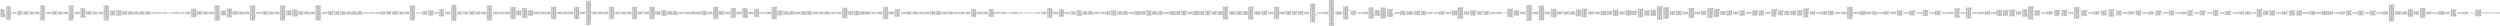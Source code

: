 digraph "graph.cfg.gv" {
	subgraph global {
		node [fontname=Courier fontsize=30.0 rank=same shape=box]
		block_0 [label="0: %00 = #0x1\l2: %01 = #0x40\l4: MSTORE(%01, %00)\l5: [NO_SSA] DUP1\l6: [NO_SSA] PUSH1\l8: [NO_SSA] DUP2\l9: [NO_SSA] MSTORE\la: [NO_SSA] PUSH1\lc: [NO_SSA] ADD\ld: [NO_SSA] PUSH2\l10: [NO_SSA] PUSH1\l12: [NO_SSA] SWAP2\l13: [NO_SSA] CODECOPY\l14: [NO_SSA] PUSH1\l16: [NO_SSA] PUSH1\l18: [NO_SSA] PUSH1\l1a: [NO_SSA] INVALID\l"]
		block_1b [label="1b: [NO_SSA] SUB\l1c: [NO_SSA] DUP11\l1d: [NO_SSA] AND\l1e: [NO_SSA] PUSH1\l20: [NO_SSA] SWAP1\l21: [NO_SSA] DUP2\l22: [NO_SSA] MSTORE\l23: [NO_SSA] PUSH1\l25: [NO_SSA] PUSH1\l27: [NO_SSA] SWAP1\l28: [NO_SSA] DUP2\l29: [NO_SSA] MSTORE\l2a: [NO_SSA] PUSH1\l2c: [NO_SSA] DUP1\l2d: [NO_SSA] DUP4\l2e: [NO_SSA] SHA3\l2f: [NO_SSA] CALLER\l30: [NO_SSA] DUP5\l31: [NO_SSA] MSTORE\l32: [NO_SSA] SWAP1\l33: [NO_SSA] SWAP2\l34: [NO_SSA] MSTORE\l35: [NO_SSA] SWAP1\l36: [NO_SSA] SHA3\l37: [NO_SSA] SLOAD\l38: [NO_SSA] SWAP2\l39: [NO_SSA] SWAP1\l3a: [NO_SSA] PUSH2\l3d: [NO_SSA] JUMP\l"]
		block_3e [label="3e: [NO_SSA] JUMPDEST\l3f: [NO_SSA] PUSH2\l42: [NO_SSA] JUMP\l"]
		block_43 [label="43: [NO_SSA] JUMPDEST\l44: [NO_SSA] POP\l45: [NO_SSA] PUSH1\l47: [NO_SSA] SWAP4\l48: [NO_SSA] SWAP3\l49: [NO_SSA] POP\l4a: [NO_SSA] POP\l4b: [NO_SSA] POP\l4c: [NO_SSA] JUMP\l"]
		block_4d [label="4d: [NO_SSA] JUMPDEST\l4e: [NO_SSA] PUSH1\l50: [NO_SSA] SLOAD\l51: [NO_SSA] PUSH1\l53: [NO_SSA] PUSH1\l55: [NO_SSA] PUSH1\l57: [NO_SSA] INVALID\l"]
		block_58 [label="58: [NO_SSA] SUB\l59: [NO_SSA] AND\l5a: [NO_SSA] CALLER\l5b: [NO_SSA] EQ\l5c: [NO_SSA] PUSH2\l5f: [NO_SSA] JUMPI\l"]
		block_60 [label="60: [NO_SSA] PUSH1\l62: [NO_SSA] MLOAD\l63: [NO_SSA] PUSH3\l67: [NO_SSA] PUSH1\l69: [NO_SSA] INVALID\l"]
		block_6a [label="6a: [NO_SSA] DUP2\l6b: [NO_SSA] MSTORE\l6c: [NO_SSA] PUSH1\l6e: [NO_SSA] PUSH1\l70: [NO_SSA] DUP3\l71: [NO_SSA] ADD\l72: [NO_SSA] DUP2\l73: [NO_SSA] SWAP1\l74: [NO_SSA] MSTORE\l75: [NO_SSA] PUSH1\l77: [NO_SSA] DUP3\l78: [NO_SSA] ADD\l79: [NO_SSA] MSTORE\l7a: [NO_SSA] PUSH1\l7c: [NO_SSA] DUP1\l7d: [NO_SSA] MLOAD\l7e: [NO_SSA] PUSH1\l80: [NO_SSA] PUSH2\l83: [NO_SSA] DUP4\l84: [NO_SSA] CODECOPY\l85: [NO_SSA] DUP2\l86: [NO_SSA] MLOAD\l87: [NO_SSA] SWAP2\l88: [NO_SSA] MSTORE\l89: [NO_SSA] PUSH1\l8b: [NO_SSA] DUP3\l8c: [NO_SSA] ADD\l8d: [NO_SSA] MSTORE\l8e: [NO_SSA] PUSH1\l90: [NO_SSA] ADD\l91: [NO_SSA] PUSH2\l94: [NO_SSA] JUMP\l"]
		block_95 [label="95: [NO_SSA] JUMPDEST\l96: [NO_SSA] PUSH1\l98: [NO_SSA] SSTORE\l99: [NO_SSA] JUMP\l"]
		block_9a [label="9a: [NO_SSA] JUMPDEST\l9b: [NO_SSA] PUSH1\l9d: [NO_SSA] SLOAD\l9e: [NO_SSA] PUSH1\la0: [NO_SSA] PUSH1\la2: [NO_SSA] PUSH1\la4: [NO_SSA] INVALID\l"]
		block_a5 [label="a5: [NO_SSA] SUB\la6: [NO_SSA] AND\la7: [NO_SSA] CALLER\la8: [NO_SSA] EQ\la9: [NO_SSA] PUSH2\lac: [NO_SSA] JUMPI\l"]
		block_ad [label="ad: [NO_SSA] PUSH1\laf: [NO_SSA] MLOAD\lb0: [NO_SSA] PUSH3\lb4: [NO_SSA] PUSH1\lb6: [NO_SSA] INVALID\l"]
		block_b7 [label="b7: [NO_SSA] DUP2\lb8: [NO_SSA] MSTORE\lb9: [NO_SSA] PUSH1\lbb: [NO_SSA] PUSH1\lbd: [NO_SSA] DUP3\lbe: [NO_SSA] ADD\lbf: [NO_SSA] DUP2\lc0: [NO_SSA] SWAP1\lc1: [NO_SSA] MSTORE\lc2: [NO_SSA] PUSH1\lc4: [NO_SSA] DUP3\lc5: [NO_SSA] ADD\lc6: [NO_SSA] MSTORE\lc7: [NO_SSA] PUSH1\lc9: [NO_SSA] DUP1\lca: [NO_SSA] MLOAD\lcb: [NO_SSA] PUSH1\lcd: [NO_SSA] PUSH2\ld0: [NO_SSA] DUP4\ld1: [NO_SSA] CODECOPY\ld2: [NO_SSA] DUP2\ld3: [NO_SSA] MLOAD\ld4: [NO_SSA] SWAP2\ld5: [NO_SSA] MSTORE\ld6: [NO_SSA] PUSH1\ld8: [NO_SSA] DUP3\ld9: [NO_SSA] ADD\lda: [NO_SSA] MSTORE\ldb: [NO_SSA] PUSH1\ldd: [NO_SSA] ADD\lde: [NO_SSA] PUSH2\le1: [NO_SSA] JUMP\l"]
		block_e2 [label="e2: [NO_SSA] JUMPDEST\le3: [NO_SSA] PUSH1\le5: [NO_SSA] PUSH1\le7: [NO_SSA] PUSH1\le9: [NO_SSA] INVALID\l"]
		block_ea [label="ea: [NO_SSA] SUB\leb: [NO_SSA] AND\lec: [NO_SSA] PUSH1\lee: [NO_SSA] SWAP1\lef: [NO_SSA] DUP2\lf0: [NO_SSA] MSTORE\lf1: [NO_SSA] PUSH1\lf3: [NO_SSA] PUSH1\lf5: [NO_SSA] MSTORE\lf6: [NO_SSA] PUSH1\lf8: [NO_SSA] SWAP1\lf9: [NO_SSA] SHA3\lfa: [NO_SSA] DUP1\lfb: [NO_SSA] SLOAD\lfc: [NO_SSA] PUSH1\lfe: [NO_SSA] NOT\lff: [NO_SSA] AND\l100: [NO_SSA] SWAP1\l101: [NO_SSA] SSTORE\l102: [NO_SSA] JUMP\l"]
		block_103 [label="103: [NO_SSA] JUMPDEST\l104: [NO_SSA] PUSH1\l106: [NO_SSA] SLOAD\l107: [NO_SSA] PUSH1\l109: [NO_SSA] PUSH1\l10b: [NO_SSA] PUSH1\l10d: [NO_SSA] INVALID\l"]
		block_10e [label="10e: [NO_SSA] SUB\l10f: [NO_SSA] AND\l110: [NO_SSA] CALLER\l111: [NO_SSA] EQ\l112: [NO_SSA] PUSH2\l115: [NO_SSA] JUMPI\l"]
		block_116 [label="116: [NO_SSA] PUSH1\l118: [NO_SSA] MLOAD\l119: [NO_SSA] PUSH3\l11d: [NO_SSA] PUSH1\l11f: [NO_SSA] INVALID\l"]
		block_120 [label="120: [NO_SSA] DUP2\l121: [NO_SSA] MSTORE\l122: [NO_SSA] PUSH1\l124: [NO_SSA] PUSH1\l126: [NO_SSA] DUP3\l127: [NO_SSA] ADD\l128: [NO_SSA] DUP2\l129: [NO_SSA] SWAP1\l12a: [NO_SSA] MSTORE\l12b: [NO_SSA] PUSH1\l12d: [NO_SSA] DUP3\l12e: [NO_SSA] ADD\l12f: [NO_SSA] MSTORE\l130: [NO_SSA] PUSH1\l132: [NO_SSA] DUP1\l133: [NO_SSA] MLOAD\l134: [NO_SSA] PUSH1\l136: [NO_SSA] PUSH2\l139: [NO_SSA] DUP4\l13a: [NO_SSA] CODECOPY\l13b: [NO_SSA] DUP2\l13c: [NO_SSA] MLOAD\l13d: [NO_SSA] SWAP2\l13e: [NO_SSA] MSTORE\l13f: [NO_SSA] PUSH1\l141: [NO_SSA] DUP3\l142: [NO_SSA] ADD\l143: [NO_SSA] MSTORE\l144: [NO_SSA] PUSH1\l146: [NO_SSA] ADD\l147: [NO_SSA] PUSH2\l14a: [NO_SSA] JUMP\l"]
		block_14b [label="14b: [NO_SSA] JUMPDEST\l14c: [NO_SSA] PUSH1\l14e: [NO_SSA] DUP1\l14f: [NO_SSA] SLOAD\l150: [NO_SSA] SWAP2\l151: [NO_SSA] ISZERO\l152: [NO_SSA] ISZERO\l153: [NO_SSA] PUSH1\l155: [NO_SSA] PUSH1\l157: [NO_SSA] INVALID\l"]
		block_158 [label="158: [NO_SSA] MUL\l159: [NO_SSA] PUSH32\l17a: [NO_SSA] SWAP1\l17b: [NO_SSA] SWAP3\l17c: [NO_SSA] AND\l17d: [NO_SSA] SWAP2\l17e: [NO_SSA] SWAP1\l17f: [NO_SSA] SWAP2\l180: [NO_SSA] OR\l181: [NO_SSA] SWAP1\l182: [NO_SSA] SSTORE\l183: [NO_SSA] JUMP\l"]
		block_184 [label="184: [NO_SSA] JUMPDEST\l185: [NO_SSA] PUSH1\l187: [NO_SSA] SLOAD\l188: [NO_SSA] PUSH1\l18a: [NO_SSA] PUSH1\l18c: [NO_SSA] PUSH1\l18e: [NO_SSA] INVALID\l"]
		block_18f [label="18f: [NO_SSA] SUB\l190: [NO_SSA] AND\l191: [NO_SSA] CALLER\l192: [NO_SSA] PUSH1\l194: [NO_SSA] PUSH1\l196: [NO_SSA] PUSH1\l198: [NO_SSA] INVALID\l"]
		block_199 [label="199: [NO_SSA] SUB\l19a: [NO_SSA] AND\l19b: [NO_SSA] EQ\l19c: [NO_SSA] DUP1\l19d: [NO_SSA] PUSH2\l1a0: [NO_SSA] JUMPI\l"]
		block_1a1 [label="1a1: [NO_SSA] POP\l1a2: [NO_SSA] PUSH1\l1a4: [NO_SSA] SLOAD\l1a5: [NO_SSA] PUSH1\l1a7: [NO_SSA] PUSH1\l1a9: [NO_SSA] PUSH1\l1ab: [NO_SSA] INVALID\l"]
		block_1ac [label="1ac: [NO_SSA] SUB\l1ad: [NO_SSA] AND\l1ae: [NO_SSA] CALLER\l1af: [NO_SSA] PUSH1\l1b1: [NO_SSA] PUSH1\l1b3: [NO_SSA] PUSH1\l1b5: [NO_SSA] INVALID\l"]
		block_1b6 [label="1b6: [NO_SSA] SUB\l1b7: [NO_SSA] AND\l1b8: [NO_SSA] EQ\l"]
		block_1b9 [label="1b9: [NO_SSA] JUMPDEST\l1ba: [NO_SSA] PUSH2\l1bd: [NO_SSA] JUMPI\l"]
		block_1be [label="1be: [NO_SSA] PUSH1\l1c0: [NO_SSA] DUP1\l1c1: [NO_SSA] REVERT\l"]
		block_1c2 [label="1c2: [NO_SSA] JUMPDEST\l1c3: [NO_SSA] INVALID\l"]
		block_1c4 [label="1c4: [NO_SSA] PUSH2\l1c7: [NO_SSA] DUP2\l1c8: [NO_SSA] PUSH2\l1cb: [NO_SSA] JUMP\l"]
		block_1cc [label="1cc: [NO_SSA] JUMPDEST\l1cd: [NO_SSA] POP\l1ce: [NO_SSA] JUMP\l"]
		block_1cf [label="1cf: [NO_SSA] JUMPDEST\l1d0: [NO_SSA] PUSH1\l1d2: [NO_SSA] PUSH1\l1d4: [NO_SSA] PUSH1\l1d6: [NO_SSA] INVALID\l"]
		block_1d7 [label="1d7: [NO_SSA] SUB\l1d8: [NO_SSA] DUP2\l1d9: [NO_SSA] AND\l1da: [NO_SSA] PUSH1\l1dc: [NO_SSA] SWAP1\l1dd: [NO_SSA] DUP2\l1de: [NO_SSA] MSTORE\l1df: [NO_SSA] PUSH1\l1e1: [NO_SSA] PUSH1\l1e3: [NO_SSA] MSTORE\l1e4: [NO_SSA] PUSH1\l1e6: [NO_SSA] DUP2\l1e7: [NO_SSA] SHA3\l1e8: [NO_SSA] SLOAD\l1e9: [NO_SSA] PUSH2\l1ec: [NO_SSA] SWAP1\l1ed: [NO_SSA] PUSH2\l1f0: [NO_SSA] JUMP\l"]
		block_1f1 [label="1f1: [NO_SSA] JUMPDEST\l1f2: [NO_SSA] PUSH1\l1f4: [NO_SSA] SLOAD\l1f5: [NO_SSA] PUSH1\l1f7: [NO_SSA] PUSH1\l1f9: [NO_SSA] PUSH1\l1fb: [NO_SSA] INVALID\l"]
		block_1fc [label="1fc: [NO_SSA] SUB\l1fd: [NO_SSA] AND\l1fe: [NO_SSA] CALLER\l1ff: [NO_SSA] EQ\l200: [NO_SSA] PUSH2\l203: [NO_SSA] JUMPI\l"]
		block_204 [label="204: [NO_SSA] PUSH1\l206: [NO_SSA] MLOAD\l207: [NO_SSA] PUSH3\l20b: [NO_SSA] PUSH1\l20d: [NO_SSA] INVALID\l"]
		block_20e [label="20e: [NO_SSA] DUP2\l20f: [NO_SSA] MSTORE\l210: [NO_SSA] PUSH1\l212: [NO_SSA] PUSH1\l214: [NO_SSA] DUP3\l215: [NO_SSA] ADD\l216: [NO_SSA] DUP2\l217: [NO_SSA] SWAP1\l218: [NO_SSA] MSTORE\l219: [NO_SSA] PUSH1\l21b: [NO_SSA] DUP3\l21c: [NO_SSA] ADD\l21d: [NO_SSA] MSTORE\l21e: [NO_SSA] PUSH1\l220: [NO_SSA] DUP1\l221: [NO_SSA] MLOAD\l222: [NO_SSA] PUSH1\l224: [NO_SSA] PUSH2\l227: [NO_SSA] DUP4\l228: [NO_SSA] CODECOPY\l229: [NO_SSA] DUP2\l22a: [NO_SSA] MLOAD\l22b: [NO_SSA] SWAP2\l22c: [NO_SSA] MSTORE\l22d: [NO_SSA] PUSH1\l22f: [NO_SSA] DUP3\l230: [NO_SSA] ADD\l231: [NO_SSA] MSTORE\l232: [NO_SSA] PUSH1\l234: [NO_SSA] ADD\l235: [NO_SSA] PUSH2\l238: [NO_SSA] JUMP\l"]
		block_239 [label="239: [NO_SSA] JUMPDEST\l23a: [NO_SSA] PUSH1\l23c: [NO_SSA] DUP1\l23d: [NO_SSA] SLOAD\l23e: [NO_SSA] PUSH1\l240: [NO_SSA] MLOAD\l241: [NO_SSA] PUSH1\l243: [NO_SSA] PUSH1\l245: [NO_SSA] PUSH1\l247: [NO_SSA] INVALID\l"]
		block_248 [label="248: [NO_SSA] SUB\l249: [NO_SSA] SWAP1\l24a: [NO_SSA] SWAP2\l24b: [NO_SSA] AND\l24c: [NO_SSA] SWAP1\l24d: [NO_SSA] PUSH32\l26e: [NO_SSA] SWAP1\l26f: [NO_SSA] DUP4\l270: [NO_SSA] SWAP1\l271: [NO_SSA] LOG3\l272: [NO_SSA] PUSH1\l274: [NO_SSA] DUP1\l275: [NO_SSA] SLOAD\l276: [NO_SSA] PUSH20\l28b: [NO_SSA] NOT\l28c: [NO_SSA] AND\l28d: [NO_SSA] SWAP1\l28e: [NO_SSA] SSTORE\l28f: [NO_SSA] JUMP\l"]
		block_290 [label="290: [NO_SSA] JUMPDEST\l291: [NO_SSA] PUSH1\l293: [NO_SSA] SLOAD\l294: [NO_SSA] PUSH1\l296: [NO_SSA] PUSH1\l298: [NO_SSA] PUSH1\l29a: [NO_SSA] INVALID\l"]
		block_29b [label="29b: [NO_SSA] SUB\l29c: [NO_SSA] AND\l29d: [NO_SSA] CALLER\l29e: [NO_SSA] EQ\l29f: [NO_SSA] PUSH2\l2a2: [NO_SSA] JUMPI\l"]
		block_2a3 [label="2a3: [NO_SSA] PUSH1\l2a5: [NO_SSA] MLOAD\l2a6: [NO_SSA] PUSH3\l2aa: [NO_SSA] PUSH1\l2ac: [NO_SSA] INVALID\l"]
		block_2ad [label="2ad: [NO_SSA] DUP2\l2ae: [NO_SSA] MSTORE\l2af: [NO_SSA] PUSH1\l2b1: [NO_SSA] PUSH1\l2b3: [NO_SSA] DUP3\l2b4: [NO_SSA] ADD\l2b5: [NO_SSA] DUP2\l2b6: [NO_SSA] SWAP1\l2b7: [NO_SSA] MSTORE\l2b8: [NO_SSA] PUSH1\l2ba: [NO_SSA] DUP3\l2bb: [NO_SSA] ADD\l2bc: [NO_SSA] MSTORE\l2bd: [NO_SSA] PUSH1\l2bf: [NO_SSA] DUP1\l2c0: [NO_SSA] MLOAD\l2c1: [NO_SSA] PUSH1\l2c3: [NO_SSA] PUSH2\l2c6: [NO_SSA] DUP4\l2c7: [NO_SSA] CODECOPY\l2c8: [NO_SSA] DUP2\l2c9: [NO_SSA] MLOAD\l2ca: [NO_SSA] SWAP2\l2cb: [NO_SSA] MSTORE\l2cc: [NO_SSA] PUSH1\l2ce: [NO_SSA] DUP3\l2cf: [NO_SSA] ADD\l2d0: [NO_SSA] MSTORE\l2d1: [NO_SSA] PUSH1\l2d3: [NO_SSA] ADD\l2d4: [NO_SSA] PUSH2\l2d7: [NO_SSA] JUMP\l"]
		block_2d8 [label="2d8: [NO_SSA] JUMPDEST\l2d9: [NO_SSA] PUSH1\l2db: [NO_SSA] SSTORE\l2dc: [NO_SSA] JUMP\l"]
		block_2dd [label="2dd: [NO_SSA] JUMPDEST\l2de: [NO_SSA] PUSH1\l2e0: [NO_SSA] SLOAD\l2e1: [NO_SSA] PUSH1\l2e3: [NO_SSA] PUSH1\l2e5: [NO_SSA] PUSH1\l2e7: [NO_SSA] INVALID\l"]
		block_2e8 [label="2e8: [NO_SSA] SUB\l2e9: [NO_SSA] AND\l2ea: [NO_SSA] CALLER\l2eb: [NO_SSA] EQ\l2ec: [NO_SSA] PUSH2\l2ef: [NO_SSA] JUMPI\l"]
		block_2f0 [label="2f0: [NO_SSA] PUSH1\l2f2: [NO_SSA] MLOAD\l2f3: [NO_SSA] PUSH3\l2f7: [NO_SSA] PUSH1\l2f9: [NO_SSA] INVALID\l"]
		block_2fa [label="2fa: [NO_SSA] DUP2\l2fb: [NO_SSA] MSTORE\l2fc: [NO_SSA] PUSH1\l2fe: [NO_SSA] PUSH1\l300: [NO_SSA] DUP3\l301: [NO_SSA] ADD\l302: [NO_SSA] DUP2\l303: [NO_SSA] SWAP1\l304: [NO_SSA] MSTORE\l305: [NO_SSA] PUSH1\l307: [NO_SSA] DUP3\l308: [NO_SSA] ADD\l309: [NO_SSA] MSTORE\l30a: [NO_SSA] PUSH1\l30c: [NO_SSA] DUP1\l30d: [NO_SSA] MLOAD\l30e: [NO_SSA] PUSH1\l310: [NO_SSA] PUSH2\l313: [NO_SSA] DUP4\l314: [NO_SSA] CODECOPY\l315: [NO_SSA] DUP2\l316: [NO_SSA] MLOAD\l317: [NO_SSA] SWAP2\l318: [NO_SSA] MSTORE\l319: [NO_SSA] PUSH1\l31b: [NO_SSA] DUP3\l31c: [NO_SSA] ADD\l31d: [NO_SSA] MSTORE\l31e: [NO_SSA] PUSH1\l320: [NO_SSA] ADD\l321: [NO_SSA] PUSH2\l324: [NO_SSA] JUMP\l"]
		block_325 [label="325: [NO_SSA] JUMPDEST\l326: [NO_SSA] PUSH1\l328: [NO_SSA] DUP1\l329: [NO_SSA] SLOAD\l32a: [NO_SSA] SWAP2\l32b: [NO_SSA] ISZERO\l32c: [NO_SSA] ISZERO\l32d: [NO_SSA] PUSH1\l32f: [NO_SSA] PUSH1\l331: [NO_SSA] INVALID\l"]
		block_332 [label="332: [NO_SSA] MUL\l333: [NO_SSA] PUSH32\l354: [NO_SSA] SWAP1\l355: [NO_SSA] SWAP3\l356: [NO_SSA] AND\l357: [NO_SSA] SWAP2\l358: [NO_SSA] SWAP1\l359: [NO_SSA] SWAP2\l35a: [NO_SSA] OR\l35b: [NO_SSA] SWAP1\l35c: [NO_SSA] SSTORE\l35d: [NO_SSA] NUMBER\l35e: [NO_SSA] PUSH1\l360: [NO_SSA] SSTORE\l361: [NO_SSA] JUMP\l"]
		block_362 [label="362: [NO_SSA] JUMPDEST\l363: [NO_SSA] PUSH1\l365: [NO_SSA] SLOAD\l366: [NO_SSA] PUSH1\l368: [NO_SSA] PUSH1\l36a: [NO_SSA] PUSH1\l36c: [NO_SSA] INVALID\l"]
		block_36d [label="36d: [NO_SSA] SUB\l36e: [NO_SSA] AND\l36f: [NO_SSA] CALLER\l370: [NO_SSA] EQ\l371: [NO_SSA] PUSH2\l374: [NO_SSA] JUMPI\l"]
		block_375 [label="375: [NO_SSA] PUSH1\l377: [NO_SSA] MLOAD\l378: [NO_SSA] PUSH3\l37c: [NO_SSA] PUSH1\l37e: [NO_SSA] INVALID\l"]
		block_37f [label="37f: [NO_SSA] DUP2\l380: [NO_SSA] MSTORE\l381: [NO_SSA] PUSH1\l383: [NO_SSA] PUSH1\l385: [NO_SSA] DUP3\l386: [NO_SSA] ADD\l387: [NO_SSA] DUP2\l388: [NO_SSA] SWAP1\l389: [NO_SSA] MSTORE\l38a: [NO_SSA] PUSH1\l38c: [NO_SSA] DUP3\l38d: [NO_SSA] ADD\l38e: [NO_SSA] MSTORE\l38f: [NO_SSA] PUSH1\l391: [NO_SSA] DUP1\l392: [NO_SSA] MLOAD\l393: [NO_SSA] PUSH1\l395: [NO_SSA] PUSH2\l398: [NO_SSA] DUP4\l399: [NO_SSA] CODECOPY\l39a: [NO_SSA] DUP2\l39b: [NO_SSA] MLOAD\l39c: [NO_SSA] SWAP2\l39d: [NO_SSA] MSTORE\l39e: [NO_SSA] PUSH1\l3a0: [NO_SSA] DUP3\l3a1: [NO_SSA] ADD\l3a2: [NO_SSA] MSTORE\l3a3: [NO_SSA] PUSH1\l3a5: [NO_SSA] ADD\l3a6: [NO_SSA] PUSH2\l3a9: [NO_SSA] JUMP\l"]
		block_3aa [label="3aa: [NO_SSA] JUMPDEST\l3ab: [NO_SSA] PUSH1\l3ad: [NO_SSA] SSTORE\l3ae: [NO_SSA] JUMP\l"]
		block_3af [label="3af: [NO_SSA] JUMPDEST\l3b0: [NO_SSA] PUSH1\l3b2: [NO_SSA] PUSH2\l3b5: [NO_SSA] CALLER\l3b6: [NO_SSA] DUP5\l3b7: [NO_SSA] DUP5\l3b8: [NO_SSA] PUSH2\l3bb: [NO_SSA] JUMP\l"]
		block_3bc [label="3bc: [NO_SSA] JUMPDEST\l3bd: [NO_SSA] PUSH1\l3bf: [NO_SSA] SLOAD\l3c0: [NO_SSA] PUSH1\l3c2: [NO_SSA] PUSH1\l3c4: [NO_SSA] PUSH1\l3c6: [NO_SSA] INVALID\l"]
		block_3c7 [label="3c7: [NO_SSA] SUB\l3c8: [NO_SSA] AND\l3c9: [NO_SSA] CALLER\l3ca: [NO_SSA] PUSH1\l3cc: [NO_SSA] PUSH1\l3ce: [NO_SSA] PUSH1\l3d0: [NO_SSA] INVALID\l"]
		block_3d1 [label="3d1: [NO_SSA] SUB\l3d2: [NO_SSA] AND\l3d3: [NO_SSA] EQ\l3d4: [NO_SSA] DUP1\l3d5: [NO_SSA] PUSH2\l3d8: [NO_SSA] JUMPI\l"]
		block_3d9 [label="3d9: [NO_SSA] POP\l3da: [NO_SSA] PUSH1\l3dc: [NO_SSA] SLOAD\l3dd: [NO_SSA] PUSH1\l3df: [NO_SSA] PUSH1\l3e1: [NO_SSA] PUSH1\l3e3: [NO_SSA] INVALID\l"]
		block_3e4 [label="3e4: [NO_SSA] SUB\l3e5: [NO_SSA] AND\l3e6: [NO_SSA] CALLER\l3e7: [NO_SSA] PUSH1\l3e9: [NO_SSA] PUSH1\l3eb: [NO_SSA] PUSH1\l3ed: [NO_SSA] INVALID\l"]
		block_3ee [label="3ee: [NO_SSA] SUB\l3ef: [NO_SSA] AND\l3f0: [NO_SSA] EQ\l"]
		block_3f1 [label="3f1: [NO_SSA] JUMPDEST\l3f2: [NO_SSA] PUSH2\l3f5: [NO_SSA] JUMPI\l"]
		block_3f6 [label="3f6: [NO_SSA] PUSH1\l3f8: [NO_SSA] DUP1\l3f9: [NO_SSA] REVERT\l"]
		block_3fa [label="3fa: [NO_SSA] JUMPDEST\l3fb: [NO_SSA] PUSH1\l3fd: [NO_SSA] PUSH2\l400: [NO_SSA] ADDRESS\l401: [NO_SSA] PUSH2\l404: [NO_SSA] JUMP\l"]
		block_405 [label="405: [NO_SSA] JUMPDEST\l406: [NO_SSA] SWAP1\l407: [NO_SSA] POP\l408: [NO_SSA] PUSH2\l40b: [NO_SSA] DUP2\l40c: [NO_SSA] PUSH2\l40f: [NO_SSA] JUMP\l"]
		block_410 [label="410: [NO_SSA] JUMPDEST\l411: [NO_SSA] PUSH1\l413: [NO_SSA] SLOAD\l414: [NO_SSA] PUSH1\l416: [NO_SSA] PUSH1\l418: [NO_SSA] PUSH1\l41a: [NO_SSA] INVALID\l"]
		block_41b [label="41b: [NO_SSA] SUB\l41c: [NO_SSA] AND\l41d: [NO_SSA] CALLER\l41e: [NO_SSA] EQ\l41f: [NO_SSA] PUSH2\l422: [NO_SSA] JUMPI\l"]
		block_423 [label="423: [NO_SSA] PUSH1\l425: [NO_SSA] MLOAD\l426: [NO_SSA] PUSH3\l42a: [NO_SSA] PUSH1\l42c: [NO_SSA] INVALID\l"]
		block_42d [label="42d: [NO_SSA] DUP2\l42e: [NO_SSA] MSTORE\l42f: [NO_SSA] PUSH1\l431: [NO_SSA] PUSH1\l433: [NO_SSA] DUP3\l434: [NO_SSA] ADD\l435: [NO_SSA] DUP2\l436: [NO_SSA] SWAP1\l437: [NO_SSA] MSTORE\l438: [NO_SSA] PUSH1\l43a: [NO_SSA] DUP3\l43b: [NO_SSA] ADD\l43c: [NO_SSA] MSTORE\l43d: [NO_SSA] PUSH1\l43f: [NO_SSA] DUP1\l440: [NO_SSA] MLOAD\l441: [NO_SSA] PUSH1\l443: [NO_SSA] PUSH2\l446: [NO_SSA] DUP4\l447: [NO_SSA] CODECOPY\l448: [NO_SSA] DUP2\l449: [NO_SSA] MLOAD\l44a: [NO_SSA] SWAP2\l44b: [NO_SSA] MSTORE\l44c: [NO_SSA] PUSH1\l44e: [NO_SSA] DUP3\l44f: [NO_SSA] ADD\l450: [NO_SSA] MSTORE\l451: [NO_SSA] PUSH1\l453: [NO_SSA] ADD\l454: [NO_SSA] PUSH2\l457: [NO_SSA] JUMP\l"]
		block_458 [label="458: [NO_SSA] JUMPDEST\l459: [NO_SSA] PUSH1\l"]
		block_45b [label="45b: [NO_SSA] JUMPDEST\l45c: [NO_SSA] DUP3\l45d: [NO_SSA] DUP2\l45e: [NO_SSA] LT\l45f: [NO_SSA] ISZERO\l460: [NO_SSA] PUSH2\l463: [NO_SSA] JUMPI\l"]
		block_464 [label="464: [NO_SSA] DUP2\l465: [NO_SSA] PUSH1\l467: [NO_SSA] PUSH1\l469: [NO_SSA] DUP7\l46a: [NO_SSA] DUP7\l46b: [NO_SSA] DUP6\l46c: [NO_SSA] DUP2\l46d: [NO_SSA] DUP2\l46e: [NO_SSA] LT\l46f: [NO_SSA] PUSH2\l472: [NO_SSA] JUMPI\l"]
		block_473 [label="473: [NO_SSA] PUSH2\l476: [NO_SSA] PUSH2\l479: [NO_SSA] JUMP\l"]
		block_47a [label="47a: [NO_SSA] JUMPDEST\l47b: [NO_SSA] SWAP1\l47c: [NO_SSA] POP\l47d: [NO_SSA] PUSH1\l47f: [NO_SSA] MUL\l480: [NO_SSA] ADD\l481: [NO_SSA] PUSH1\l483: [NO_SSA] DUP2\l484: [NO_SSA] ADD\l485: [NO_SSA] SWAP1\l486: [NO_SSA] PUSH2\l489: [NO_SSA] SWAP2\l48a: [NO_SSA] SWAP1\l48b: [NO_SSA] PUSH2\l48e: [NO_SSA] JUMP\l"]
		block_48f [label="48f: [NO_SSA] JUMPDEST\l490: [NO_SSA] PUSH1\l492: [NO_SSA] PUSH1\l494: [NO_SSA] PUSH1\l496: [NO_SSA] INVALID\l"]
		block_497 [label="497: [NO_SSA] SUB\l498: [NO_SSA] AND\l499: [NO_SSA] DUP2\l49a: [NO_SSA] MSTORE\l49b: [NO_SSA] PUSH1\l49d: [NO_SSA] DUP2\l49e: [NO_SSA] ADD\l49f: [NO_SSA] SWAP2\l4a0: [NO_SSA] SWAP1\l4a1: [NO_SSA] SWAP2\l4a2: [NO_SSA] MSTORE\l4a3: [NO_SSA] PUSH1\l4a5: [NO_SSA] ADD\l4a6: [NO_SSA] PUSH1\l4a8: [NO_SSA] SHA3\l4a9: [NO_SSA] DUP1\l4aa: [NO_SSA] SLOAD\l4ab: [NO_SSA] PUSH1\l4ad: [NO_SSA] NOT\l4ae: [NO_SSA] AND\l4af: [NO_SSA] SWAP2\l4b0: [NO_SSA] ISZERO\l4b1: [NO_SSA] ISZERO\l4b2: [NO_SSA] SWAP2\l4b3: [NO_SSA] SWAP1\l4b4: [NO_SSA] SWAP2\l4b5: [NO_SSA] OR\l4b6: [NO_SSA] SWAP1\l4b7: [NO_SSA] SSTORE\l4b8: [NO_SSA] DUP1\l4b9: [NO_SSA] PUSH2\l4bc: [NO_SSA] DUP2\l4bd: [NO_SSA] PUSH2\l4c0: [NO_SSA] JUMP\l"]
		block_4c1 [label="4c1: [NO_SSA] JUMPDEST\l4c2: [NO_SSA] SWAP2\l4c3: [NO_SSA] POP\l4c4: [NO_SSA] POP\l4c5: [NO_SSA] PUSH2\l4c8: [NO_SSA] JUMP\l"]
		block_4c9 [label="4c9: [NO_SSA] JUMPDEST\l4ca: [NO_SSA] POP\l4cb: [NO_SSA] POP\l4cc: [NO_SSA] POP\l4cd: [NO_SSA] POP\l4ce: [NO_SSA] JUMP\l"]
		block_4cf [label="4cf: [NO_SSA] JUMPDEST\l4d0: [NO_SSA] PUSH1\l4d2: [NO_SSA] SLOAD\l4d3: [NO_SSA] PUSH1\l4d5: [NO_SSA] PUSH1\l4d7: [NO_SSA] PUSH1\l4d9: [NO_SSA] INVALID\l"]
		block_4da [label="4da: [NO_SSA] SUB\l4db: [NO_SSA] AND\l4dc: [NO_SSA] CALLER\l4dd: [NO_SSA] EQ\l4de: [NO_SSA] PUSH2\l4e1: [NO_SSA] JUMPI\l"]
		block_4e2 [label="4e2: [NO_SSA] PUSH1\l4e4: [NO_SSA] MLOAD\l4e5: [NO_SSA] PUSH3\l4e9: [NO_SSA] PUSH1\l4eb: [NO_SSA] INVALID\l"]
		block_4ec [label="4ec: [NO_SSA] DUP2\l4ed: [NO_SSA] MSTORE\l4ee: [NO_SSA] PUSH1\l4f0: [NO_SSA] PUSH1\l4f2: [NO_SSA] DUP3\l4f3: [NO_SSA] ADD\l4f4: [NO_SSA] DUP2\l4f5: [NO_SSA] SWAP1\l4f6: [NO_SSA] MSTORE\l4f7: [NO_SSA] PUSH1\l4f9: [NO_SSA] DUP3\l4fa: [NO_SSA] ADD\l4fb: [NO_SSA] MSTORE\l4fc: [NO_SSA] PUSH1\l4fe: [NO_SSA] DUP1\l4ff: [NO_SSA] MLOAD\l500: [NO_SSA] PUSH1\l502: [NO_SSA] PUSH2\l505: [NO_SSA] DUP4\l506: [NO_SSA] CODECOPY\l507: [NO_SSA] DUP2\l508: [NO_SSA] MLOAD\l509: [NO_SSA] SWAP2\l50a: [NO_SSA] MSTORE\l50b: [NO_SSA] PUSH1\l50d: [NO_SSA] DUP3\l50e: [NO_SSA] ADD\l50f: [NO_SSA] MSTORE\l510: [NO_SSA] PUSH1\l512: [NO_SSA] ADD\l513: [NO_SSA] PUSH2\l516: [NO_SSA] JUMP\l"]
		block_517 [label="517: [NO_SSA] JUMPDEST\l518: [NO_SSA] PUSH1\l51a: [NO_SSA] PUSH1\l51c: [NO_SSA] PUSH1\l51e: [NO_SSA] INVALID\l"]
		block_51f [label="51f: [NO_SSA] SUB\l520: [NO_SSA] DUP2\l521: [NO_SSA] AND\l522: [NO_SSA] PUSH2\l525: [NO_SSA] JUMPI\l"]
		block_526 [label="526: [NO_SSA] PUSH1\l528: [NO_SSA] MLOAD\l529: [NO_SSA] PUSH3\l52d: [NO_SSA] PUSH1\l52f: [NO_SSA] INVALID\l"]
		block_530 [label="530: [NO_SSA] DUP2\l531: [NO_SSA] MSTORE\l532: [NO_SSA] PUSH1\l534: [NO_SSA] PUSH1\l536: [NO_SSA] DUP3\l537: [NO_SSA] ADD\l538: [NO_SSA] MSTORE\l539: [NO_SSA] PUSH1\l53b: [NO_SSA] PUSH1\l53d: [NO_SSA] DUP3\l53e: [NO_SSA] ADD\l53f: [NO_SSA] MSTORE\l540: [NO_SSA] PUSH32\l561: [NO_SSA] PUSH1\l563: [NO_SSA] DUP3\l564: [NO_SSA] ADD\l565: [NO_SSA] MSTORE\l566: [NO_SSA] PUSH32\l587: [NO_SSA] PUSH1\l589: [NO_SSA] DUP3\l58a: [NO_SSA] ADD\l58b: [NO_SSA] MSTORE\l58c: [NO_SSA] PUSH1\l58e: [NO_SSA] ADD\l58f: [NO_SSA] PUSH2\l592: [NO_SSA] JUMP\l"]
		block_593 [label="593: [NO_SSA] JUMPDEST\l594: [NO_SSA] PUSH1\l596: [NO_SSA] DUP1\l597: [NO_SSA] SLOAD\l598: [NO_SSA] PUSH1\l59a: [NO_SSA] MLOAD\l59b: [NO_SSA] PUSH1\l59d: [NO_SSA] PUSH1\l59f: [NO_SSA] PUSH1\l5a1: [NO_SSA] INVALID\l"]
		block_5a2 [label="5a2: [NO_SSA] SUB\l5a3: [NO_SSA] DUP1\l5a4: [NO_SSA] DUP6\l5a5: [NO_SSA] AND\l5a6: [NO_SSA] SWAP4\l5a7: [NO_SSA] SWAP3\l5a8: [NO_SSA] AND\l5a9: [NO_SSA] SWAP2\l5aa: [NO_SSA] PUSH32\l5cb: [NO_SSA] SWAP2\l5cc: [NO_SSA] LOG3\l5cd: [NO_SSA] PUSH1\l5cf: [NO_SSA] DUP1\l5d0: [NO_SSA] SLOAD\l5d1: [NO_SSA] PUSH20\l5e6: [NO_SSA] NOT\l5e7: [NO_SSA] AND\l5e8: [NO_SSA] PUSH1\l5ea: [NO_SSA] PUSH1\l5ec: [NO_SSA] PUSH1\l5ee: [NO_SSA] INVALID\l"]
		block_5ef [label="5ef: [NO_SSA] SUB\l5f0: [NO_SSA] SWAP3\l5f1: [NO_SSA] SWAP1\l5f2: [NO_SSA] SWAP3\l5f3: [NO_SSA] AND\l5f4: [NO_SSA] SWAP2\l5f5: [NO_SSA] SWAP1\l5f6: [NO_SSA] SWAP2\l5f7: [NO_SSA] OR\l5f8: [NO_SSA] SWAP1\l5f9: [NO_SSA] SSTORE\l5fa: [NO_SSA] JUMP\l"]
		block_5fb [label="5fb: [NO_SSA] JUMPDEST\l5fc: [NO_SSA] PUSH1\l5fe: [NO_SSA] PUSH1\l600: [NO_SSA] PUSH1\l602: [NO_SSA] INVALID\l"]
		block_603 [label="603: [NO_SSA] SUB\l604: [NO_SSA] DUP4\l605: [NO_SSA] AND\l606: [NO_SSA] PUSH2\l609: [NO_SSA] JUMPI\l"]
		block_60a [label="60a: [NO_SSA] PUSH1\l60c: [NO_SSA] MLOAD\l60d: [NO_SSA] PUSH3\l611: [NO_SSA] PUSH1\l613: [NO_SSA] INVALID\l"]
		block_614 [label="614: [NO_SSA] DUP2\l615: [NO_SSA] MSTORE\l616: [NO_SSA] PUSH1\l618: [NO_SSA] PUSH1\l61a: [NO_SSA] DUP3\l61b: [NO_SSA] ADD\l61c: [NO_SSA] MSTORE\l61d: [NO_SSA] PUSH1\l61f: [NO_SSA] DUP1\l620: [NO_SSA] DUP3\l621: [NO_SSA] ADD\l622: [NO_SSA] MSTORE\l623: [NO_SSA] PUSH32\l644: [NO_SSA] PUSH1\l646: [NO_SSA] DUP3\l647: [NO_SSA] ADD\l648: [NO_SSA] MSTORE\l649: [NO_SSA] PUSH32\l66a: [NO_SSA] PUSH1\l66c: [NO_SSA] DUP3\l66d: [NO_SSA] ADD\l66e: [NO_SSA] MSTORE\l66f: [NO_SSA] PUSH1\l671: [NO_SSA] ADD\l672: [NO_SSA] PUSH2\l675: [NO_SSA] JUMP\l"]
		block_676 [label="676: [NO_SSA] JUMPDEST\l677: [NO_SSA] PUSH1\l679: [NO_SSA] PUSH1\l67b: [NO_SSA] PUSH1\l67d: [NO_SSA] INVALID\l"]
		block_67e [label="67e: [NO_SSA] SUB\l67f: [NO_SSA] DUP3\l680: [NO_SSA] AND\l681: [NO_SSA] PUSH2\l684: [NO_SSA] JUMPI\l"]
		block_685 [label="685: [NO_SSA] PUSH1\l687: [NO_SSA] MLOAD\l688: [NO_SSA] PUSH3\l68c: [NO_SSA] PUSH1\l68e: [NO_SSA] INVALID\l"]
		block_68f [label="68f: [NO_SSA] DUP2\l690: [NO_SSA] MSTORE\l691: [NO_SSA] PUSH1\l693: [NO_SSA] PUSH1\l695: [NO_SSA] DUP3\l696: [NO_SSA] ADD\l697: [NO_SSA] MSTORE\l698: [NO_SSA] PUSH1\l69a: [NO_SSA] PUSH1\l69c: [NO_SSA] DUP3\l69d: [NO_SSA] ADD\l69e: [NO_SSA] MSTORE\l69f: [NO_SSA] PUSH32\l6c0: [NO_SSA] PUSH1\l6c2: [NO_SSA] DUP3\l6c3: [NO_SSA] ADD\l6c4: [NO_SSA] MSTORE\l6c5: [NO_SSA] PUSH32\l6e6: [NO_SSA] PUSH1\l6e8: [NO_SSA] DUP3\l6e9: [NO_SSA] ADD\l6ea: [NO_SSA] MSTORE\l6eb: [NO_SSA] PUSH1\l6ed: [NO_SSA] ADD\l6ee: [NO_SSA] PUSH2\l6f1: [NO_SSA] JUMP\l"]
		block_6f2 [label="6f2: [NO_SSA] JUMPDEST\l6f3: [NO_SSA] PUSH1\l6f5: [NO_SSA] PUSH1\l6f7: [NO_SSA] PUSH1\l6f9: [NO_SSA] INVALID\l"]
		block_6fa [label="6fa: [NO_SSA] SUB\l6fb: [NO_SSA] DUP4\l6fc: [NO_SSA] DUP2\l6fd: [NO_SSA] AND\l6fe: [NO_SSA] PUSH1\l700: [NO_SSA] DUP2\l701: [NO_SSA] DUP2\l702: [NO_SSA] MSTORE\l703: [NO_SSA] PUSH1\l705: [NO_SSA] PUSH1\l707: [NO_SSA] SWAP1\l708: [NO_SSA] DUP2\l709: [NO_SSA] MSTORE\l70a: [NO_SSA] PUSH1\l70c: [NO_SSA] DUP1\l70d: [NO_SSA] DUP4\l70e: [NO_SSA] SHA3\l70f: [NO_SSA] SWAP5\l710: [NO_SSA] DUP8\l711: [NO_SSA] AND\l712: [NO_SSA] DUP1\l713: [NO_SSA] DUP5\l714: [NO_SSA] MSTORE\l715: [NO_SSA] SWAP5\l716: [NO_SSA] DUP3\l717: [NO_SSA] MSTORE\l718: [NO_SSA] SWAP2\l719: [NO_SSA] DUP3\l71a: [NO_SSA] SWAP1\l71b: [NO_SSA] SHA3\l71c: [NO_SSA] DUP6\l71d: [NO_SSA] SWAP1\l71e: [NO_SSA] SSTORE\l71f: [NO_SSA] SWAP1\l720: [NO_SSA] MLOAD\l721: [NO_SSA] DUP5\l722: [NO_SSA] DUP2\l723: [NO_SSA] MSTORE\l724: [NO_SSA] PUSH32\l745: [NO_SSA] SWAP2\l746: [NO_SSA] ADD\l747: [NO_SSA] PUSH1\l749: [NO_SSA] MLOAD\l74a: [NO_SSA] DUP1\l74b: [NO_SSA] SWAP2\l74c: [NO_SSA] SUB\l74d: [NO_SSA] SWAP1\l74e: [NO_SSA] LOG3\l74f: [NO_SSA] POP\l750: [NO_SSA] POP\l751: [NO_SSA] POP\l752: [NO_SSA] JUMP\l"]
		block_753 [label="753: [NO_SSA] JUMPDEST\l754: [NO_SSA] PUSH1\l756: [NO_SSA] PUSH1\l758: [NO_SSA] PUSH1\l75a: [NO_SSA] INVALID\l"]
		block_75b [label="75b: [NO_SSA] SUB\l75c: [NO_SSA] DUP4\l75d: [NO_SSA] AND\l75e: [NO_SSA] PUSH2\l761: [NO_SSA] JUMPI\l"]
		block_762 [label="762: [NO_SSA] PUSH1\l764: [NO_SSA] MLOAD\l765: [NO_SSA] PUSH3\l769: [NO_SSA] PUSH1\l76b: [NO_SSA] INVALID\l"]
		block_76c [label="76c: [NO_SSA] DUP2\l76d: [NO_SSA] MSTORE\l76e: [NO_SSA] PUSH1\l770: [NO_SSA] PUSH1\l772: [NO_SSA] DUP3\l773: [NO_SSA] ADD\l774: [NO_SSA] MSTORE\l775: [NO_SSA] PUSH1\l777: [NO_SSA] PUSH1\l779: [NO_SSA] DUP3\l77a: [NO_SSA] ADD\l77b: [NO_SSA] MSTORE\l77c: [NO_SSA] PUSH32\l79d: [NO_SSA] PUSH1\l79f: [NO_SSA] DUP3\l7a0: [NO_SSA] ADD\l7a1: [NO_SSA] MSTORE\l7a2: [NO_SSA] PUSH32\l7c3: [NO_SSA] PUSH1\l7c5: [NO_SSA] DUP3\l7c6: [NO_SSA] ADD\l7c7: [NO_SSA] MSTORE\l7c8: [NO_SSA] PUSH1\l7ca: [NO_SSA] ADD\l7cb: [NO_SSA] PUSH2\l7ce: [NO_SSA] JUMP\l"]
		block_7cf [label="7cf: [NO_SSA] JUMPDEST\l7d0: [NO_SSA] PUSH1\l7d2: [NO_SSA] PUSH1\l7d4: [NO_SSA] PUSH1\l7d6: [NO_SSA] INVALID\l"]
		block_7d7 [label="7d7: [NO_SSA] SUB\l7d8: [NO_SSA] DUP3\l7d9: [NO_SSA] AND\l7da: [NO_SSA] PUSH2\l7dd: [NO_SSA] JUMPI\l"]
		block_7de [label="7de: [NO_SSA] PUSH1\l7e0: [NO_SSA] MLOAD\l7e1: [NO_SSA] PUSH3\l7e5: [NO_SSA] PUSH1\l7e7: [NO_SSA] INVALID\l"]
		block_7e8 [label="7e8: [NO_SSA] DUP2\l7e9: [NO_SSA] MSTORE\l7ea: [NO_SSA] PUSH1\l7ec: [NO_SSA] PUSH1\l7ee: [NO_SSA] DUP3\l7ef: [NO_SSA] ADD\l7f0: [NO_SSA] MSTORE\l7f1: [NO_SSA] PUSH1\l7f3: [NO_SSA] PUSH1\l7f5: [NO_SSA] DUP3\l7f6: [NO_SSA] ADD\l7f7: [NO_SSA] MSTORE\l7f8: [NO_SSA] PUSH32\l819: [NO_SSA] PUSH1\l81b: [NO_SSA] DUP3\l81c: [NO_SSA] ADD\l81d: [NO_SSA] MSTORE\l81e: [NO_SSA] PUSH32\l83f: [NO_SSA] PUSH1\l841: [NO_SSA] DUP3\l842: [NO_SSA] ADD\l843: [NO_SSA] MSTORE\l844: [NO_SSA] PUSH1\l846: [NO_SSA] ADD\l847: [NO_SSA] PUSH2\l84a: [NO_SSA] JUMP\l"]
		block_84b [label="84b: [NO_SSA] JUMPDEST\l84c: [NO_SSA] PUSH1\l84e: [NO_SSA] DUP2\l84f: [NO_SSA] GT\l850: [NO_SSA] PUSH2\l853: [NO_SSA] JUMPI\l"]
		block_854 [label="854: [NO_SSA] PUSH1\l856: [NO_SSA] MLOAD\l857: [NO_SSA] PUSH3\l85b: [NO_SSA] PUSH1\l85d: [NO_SSA] INVALID\l"]
		block_85e [label="85e: [NO_SSA] DUP2\l85f: [NO_SSA] MSTORE\l860: [NO_SSA] PUSH1\l862: [NO_SSA] PUSH1\l864: [NO_SSA] DUP3\l865: [NO_SSA] ADD\l866: [NO_SSA] MSTORE\l867: [NO_SSA] PUSH1\l869: [NO_SSA] PUSH1\l86b: [NO_SSA] DUP3\l86c: [NO_SSA] ADD\l86d: [NO_SSA] MSTORE\l86e: [NO_SSA] PUSH32\l88f: [NO_SSA] PUSH1\l891: [NO_SSA] DUP3\l892: [NO_SSA] ADD\l893: [NO_SSA] MSTORE\l894: [NO_SSA] PUSH32\l8b5: [NO_SSA] PUSH1\l8b7: [NO_SSA] DUP3\l8b8: [NO_SSA] ADD\l8b9: [NO_SSA] MSTORE\l8ba: [NO_SSA] PUSH1\l8bc: [NO_SSA] ADD\l8bd: [NO_SSA] PUSH2\l8c0: [NO_SSA] JUMP\l"]
		block_8c1 [label="8c1: [NO_SSA] JUMPDEST\l8c2: [NO_SSA] PUSH1\l8c4: [NO_SSA] SLOAD\l8c5: [NO_SSA] PUSH1\l8c7: [NO_SSA] PUSH1\l8c9: [NO_SSA] PUSH1\l8cb: [NO_SSA] INVALID\l"]
		block_8cc [label="8cc: [NO_SSA] SUB\l8cd: [NO_SSA] DUP5\l8ce: [NO_SSA] DUP2\l8cf: [NO_SSA] AND\l8d0: [NO_SSA] SWAP2\l8d1: [NO_SSA] AND\l8d2: [NO_SSA] EQ\l8d3: [NO_SSA] DUP1\l8d4: [NO_SSA] ISZERO\l8d5: [NO_SSA] SWAP1\l8d6: [NO_SSA] PUSH2\l8d9: [NO_SSA] JUMPI\l"]
		block_8da [label="8da: [NO_SSA] POP\l8db: [NO_SSA] PUSH1\l8dd: [NO_SSA] SLOAD\l8de: [NO_SSA] PUSH1\l8e0: [NO_SSA] PUSH1\l8e2: [NO_SSA] PUSH1\l8e4: [NO_SSA] INVALID\l"]
		block_8e5 [label="8e5: [NO_SSA] SUB\l8e6: [NO_SSA] DUP4\l8e7: [NO_SSA] DUP2\l8e8: [NO_SSA] AND\l8e9: [NO_SSA] SWAP2\l8ea: [NO_SSA] AND\l8eb: [NO_SSA] EQ\l8ec: [NO_SSA] ISZERO\l"]
		block_8ed [label="8ed: [NO_SSA] JUMPDEST\l8ee: [NO_SSA] ISZERO\l8ef: [NO_SSA] PUSH2\l8f2: [NO_SSA] JUMPI\l"]
		block_8f3 [label="8f3: [NO_SSA] PUSH1\l8f5: [NO_SSA] SLOAD\l8f6: [NO_SSA] PUSH1\l8f8: [NO_SSA] PUSH1\l8fa: [NO_SSA] INVALID\l"]
		block_8fb [label="8fb: [NO_SSA] SWAP1\l8fc: [NO_SSA] DIV\l8fd: [NO_SSA] PUSH1\l8ff: [NO_SSA] AND\l900: [NO_SSA] PUSH2\l903: [NO_SSA] JUMPI\l"]
		block_904 [label="904: [NO_SSA] PUSH1\l906: [NO_SSA] SLOAD\l907: [NO_SSA] PUSH1\l909: [NO_SSA] PUSH1\l90b: [NO_SSA] PUSH1\l90d: [NO_SSA] INVALID\l"]
		block_90e [label="90e: [NO_SSA] SUB\l90f: [NO_SSA] DUP5\l910: [NO_SSA] DUP2\l911: [NO_SSA] AND\l912: [NO_SSA] SWAP2\l913: [NO_SSA] AND\l914: [NO_SSA] EQ\l915: [NO_SSA] PUSH2\l918: [NO_SSA] JUMPI\l"]
		block_919 [label="919: [NO_SSA] PUSH1\l91b: [NO_SSA] MLOAD\l91c: [NO_SSA] PUSH3\l920: [NO_SSA] PUSH1\l922: [NO_SSA] INVALID\l"]
		block_923 [label="923: [NO_SSA] DUP2\l924: [NO_SSA] MSTORE\l925: [NO_SSA] PUSH1\l927: [NO_SSA] PUSH1\l929: [NO_SSA] DUP3\l92a: [NO_SSA] ADD\l92b: [NO_SSA] MSTORE\l92c: [NO_SSA] PUSH1\l92e: [NO_SSA] PUSH1\l930: [NO_SSA] DUP3\l931: [NO_SSA] ADD\l932: [NO_SSA] MSTORE\l933: [NO_SSA] PUSH32\l954: [NO_SSA] PUSH1\l956: [NO_SSA] DUP3\l957: [NO_SSA] ADD\l958: [NO_SSA] MSTORE\l959: [NO_SSA] PUSH32\l97a: [NO_SSA] PUSH1\l97c: [NO_SSA] DUP3\l97d: [NO_SSA] ADD\l97e: [NO_SSA] MSTORE\l97f: [NO_SSA] PUSH1\l981: [NO_SSA] ADD\l982: [NO_SSA] PUSH2\l985: [NO_SSA] JUMP\l"]
		block_986 [label="986: [NO_SSA] JUMPDEST\l987: [NO_SSA] PUSH1\l989: [NO_SSA] SLOAD\l98a: [NO_SSA] DUP2\l98b: [NO_SSA] GT\l98c: [NO_SSA] ISZERO\l98d: [NO_SSA] PUSH2\l990: [NO_SSA] JUMPI\l"]
		block_991 [label="991: [NO_SSA] PUSH1\l993: [NO_SSA] MLOAD\l994: [NO_SSA] PUSH3\l998: [NO_SSA] PUSH1\l99a: [NO_SSA] INVALID\l"]
		block_99b [label="99b: [NO_SSA] DUP2\l99c: [NO_SSA] MSTORE\l99d: [NO_SSA] PUSH1\l99f: [NO_SSA] PUSH1\l9a1: [NO_SSA] DUP3\l9a2: [NO_SSA] ADD\l9a3: [NO_SSA] MSTORE\l9a4: [NO_SSA] PUSH1\l9a6: [NO_SSA] PUSH1\l9a8: [NO_SSA] DUP3\l9a9: [NO_SSA] ADD\l9aa: [NO_SSA] MSTORE\l9ab: [NO_SSA] PUSH32\l9cc: [NO_SSA] PUSH1\l9ce: [NO_SSA] DUP3\l9cf: [NO_SSA] ADD\l9d0: [NO_SSA] MSTORE\l9d1: [NO_SSA] PUSH1\l9d3: [NO_SSA] ADD\l9d4: [NO_SSA] PUSH2\l9d7: [NO_SSA] JUMP\l"]
		block_9d8 [label="9d8: [NO_SSA] JUMPDEST\l9d9: [NO_SSA] PUSH1\l9db: [NO_SSA] PUSH1\l9dd: [NO_SSA] PUSH1\l9df: [NO_SSA] INVALID\l"]
		block_9e0 [label="9e0: [NO_SSA] SUB\l9e1: [NO_SSA] DUP4\l9e2: [NO_SSA] AND\l9e3: [NO_SSA] PUSH1\l9e5: [NO_SSA] SWAP1\l9e6: [NO_SSA] DUP2\l9e7: [NO_SSA] MSTORE\l9e8: [NO_SSA] PUSH1\l9ea: [NO_SSA] PUSH1\l9ec: [NO_SSA] MSTORE\l9ed: [NO_SSA] PUSH1\l9ef: [NO_SSA] SWAP1\l9f0: [NO_SSA] SHA3\l9f1: [NO_SSA] SLOAD\l9f2: [NO_SSA] PUSH1\l9f4: [NO_SSA] AND\l9f5: [NO_SSA] ISZERO\l9f6: [NO_SSA] DUP1\l9f7: [NO_SSA] ISZERO\l9f8: [NO_SSA] PUSH2\l9fb: [NO_SSA] JUMPI\l"]
		block_9fc [label="9fc: [NO_SSA] POP\l9fd: [NO_SSA] PUSH1\l9ff: [NO_SSA] PUSH1\la01: [NO_SSA] PUSH1\la03: [NO_SSA] INVALID\l"]
		block_a04 [label="a04: [NO_SSA] SUB\la05: [NO_SSA] DUP3\la06: [NO_SSA] AND\la07: [NO_SSA] PUSH1\la09: [NO_SSA] SWAP1\la0a: [NO_SSA] DUP2\la0b: [NO_SSA] MSTORE\la0c: [NO_SSA] PUSH1\la0e: [NO_SSA] PUSH1\la10: [NO_SSA] MSTORE\la11: [NO_SSA] PUSH1\la13: [NO_SSA] SWAP1\la14: [NO_SSA] SHA3\la15: [NO_SSA] SLOAD\la16: [NO_SSA] PUSH1\la18: [NO_SSA] AND\la19: [NO_SSA] ISZERO\l"]
		block_a1a [label="a1a: [NO_SSA] JUMPDEST\la1b: [NO_SSA] PUSH2\la1e: [NO_SSA] JUMPI\l"]
		block_a1f [label="a1f: [NO_SSA] PUSH1\la21: [NO_SSA] MLOAD\la22: [NO_SSA] PUSH3\la26: [NO_SSA] PUSH1\la28: [NO_SSA] INVALID\l"]
		block_a29 [label="a29: [NO_SSA] DUP2\la2a: [NO_SSA] MSTORE\la2b: [NO_SSA] PUSH1\la2d: [NO_SSA] PUSH1\la2f: [NO_SSA] DUP3\la30: [NO_SSA] ADD\la31: [NO_SSA] MSTORE\la32: [NO_SSA] PUSH1\la34: [NO_SSA] PUSH1\la36: [NO_SSA] DUP3\la37: [NO_SSA] ADD\la38: [NO_SSA] MSTORE\la39: [NO_SSA] PUSH32\la5a: [NO_SSA] PUSH1\la5c: [NO_SSA] DUP3\la5d: [NO_SSA] ADD\la5e: [NO_SSA] MSTORE\la5f: [NO_SSA] PUSH32\la80: [NO_SSA] PUSH1\la82: [NO_SSA] DUP3\la83: [NO_SSA] ADD\la84: [NO_SSA] MSTORE\la85: [NO_SSA] PUSH1\la87: [NO_SSA] ADD\la88: [NO_SSA] PUSH2\la8b: [NO_SSA] JUMP\l"]
		block_a8c [label="a8c: [NO_SSA] JUMPDEST\la8d: [NO_SSA] PUSH1\la8f: [NO_SSA] SLOAD\la90: [NO_SSA] NUMBER\la91: [NO_SSA] GT\la92: [NO_SSA] ISZERO\la93: [NO_SSA] DUP1\la94: [NO_SSA] ISZERO\la95: [NO_SSA] PUSH2\la98: [NO_SSA] JUMPI\l"]
		block_a99 [label="a99: [NO_SSA] POP\la9a: [NO_SSA] PUSH1\la9c: [NO_SSA] SLOAD\la9d: [NO_SSA] PUSH1\la9f: [NO_SSA] PUSH1\laa1: [NO_SSA] PUSH1\laa3: [NO_SSA] INVALID\l"]
		block_aa4 [label="aa4: [NO_SSA] SUB\laa5: [NO_SSA] DUP5\laa6: [NO_SSA] DUP2\laa7: [NO_SSA] AND\laa8: [NO_SSA] SWAP2\laa9: [NO_SSA] AND\laaa: [NO_SSA] EQ\l"]
		block_aab [label="aab: [NO_SSA] JUMPDEST\laac: [NO_SSA] DUP1\laad: [NO_SSA] ISZERO\laae: [NO_SSA] PUSH2\lab1: [NO_SSA] JUMPI\l"]
		block_ab2 [label="ab2: [NO_SSA] POP\lab3: [NO_SSA] PUSH1\lab5: [NO_SSA] SLOAD\lab6: [NO_SSA] PUSH1\lab8: [NO_SSA] PUSH1\laba: [NO_SSA] PUSH1\labc: [NO_SSA] INVALID\l"]
		block_abd [label="abd: [NO_SSA] SUB\labe: [NO_SSA] DUP4\labf: [NO_SSA] DUP2\lac0: [NO_SSA] AND\lac1: [NO_SSA] SWAP2\lac2: [NO_SSA] AND\lac3: [NO_SSA] EQ\lac4: [NO_SSA] ISZERO\l"]
		block_ac5 [label="ac5: [NO_SSA] JUMPDEST\lac6: [NO_SSA] DUP1\lac7: [NO_SSA] ISZERO\lac8: [NO_SSA] PUSH2\lacb: [NO_SSA] JUMPI\l"]
		block_acc [label="acc: [NO_SSA] POP\lacd: [NO_SSA] PUSH1\lacf: [NO_SSA] PUSH1\lad1: [NO_SSA] PUSH1\lad3: [NO_SSA] INVALID\l"]
		block_ad4 [label="ad4: [NO_SSA] SUB\lad5: [NO_SSA] DUP3\lad6: [NO_SSA] AND\lad7: [NO_SSA] ADDRESS\lad8: [NO_SSA] EQ\lad9: [NO_SSA] ISZERO\l"]
		block_ada [label="ada: [NO_SSA] JUMPDEST\ladb: [NO_SSA] ISZERO\ladc: [NO_SSA] PUSH2\ladf: [NO_SSA] JUMPI\l"]
		block_ae0 [label="ae0: [NO_SSA] PUSH1\lae2: [NO_SSA] PUSH1\lae4: [NO_SSA] PUSH1\lae6: [NO_SSA] INVALID\l"]
		block_ae7 [label="ae7: [NO_SSA] SUB\lae8: [NO_SSA] DUP3\lae9: [NO_SSA] AND\laea: [NO_SSA] PUSH1\laec: [NO_SSA] SWAP1\laed: [NO_SSA] DUP2\laee: [NO_SSA] MSTORE\laef: [NO_SSA] PUSH1\laf1: [NO_SSA] PUSH1\laf3: [NO_SSA] MSTORE\laf4: [NO_SSA] PUSH1\laf6: [NO_SSA] SWAP1\laf7: [NO_SSA] SHA3\laf8: [NO_SSA] DUP1\laf9: [NO_SSA] SLOAD\lafa: [NO_SSA] PUSH1\lafc: [NO_SSA] NOT\lafd: [NO_SSA] AND\lafe: [NO_SSA] PUSH1\lb00: [NO_SSA] OR\lb01: [NO_SSA] SWAP1\lb02: [NO_SSA] SSTORE\l"]
		block_b03 [label="b03: [NO_SSA] JUMPDEST\lb04: [NO_SSA] PUSH1\lb06: [NO_SSA] SLOAD\lb07: [NO_SSA] PUSH1\lb09: [NO_SSA] PUSH1\lb0b: [NO_SSA] PUSH1\lb0d: [NO_SSA] INVALID\l"]
		block_b0e [label="b0e: [NO_SSA] SUB\lb0f: [NO_SSA] DUP4\lb10: [NO_SSA] DUP2\lb11: [NO_SSA] AND\lb12: [NO_SSA] SWAP2\lb13: [NO_SSA] AND\lb14: [NO_SSA] EQ\lb15: [NO_SSA] PUSH2\lb18: [NO_SSA] JUMPI\l"]
		block_b19 [label="b19: [NO_SSA] PUSH1\lb1b: [NO_SSA] SLOAD\lb1c: [NO_SSA] DUP2\lb1d: [NO_SSA] PUSH2\lb20: [NO_SSA] DUP5\lb21: [NO_SSA] PUSH2\lb24: [NO_SSA] JUMP\l"]
		block_b25 [label="b25: [NO_SSA] JUMPDEST\lb26: [NO_SSA] PUSH2\lb29: [NO_SSA] SWAP2\lb2a: [NO_SSA] SWAP1\lb2b: [NO_SSA] PUSH2\lb2e: [NO_SSA] JUMP\l"]
		block_b2f [label="b2f: [NO_SSA] JUMPDEST\lb30: [NO_SSA] LT\lb31: [NO_SSA] PUSH2\lb34: [NO_SSA] JUMPI\l"]
		block_b35 [label="b35: [NO_SSA] PUSH1\lb37: [NO_SSA] MLOAD\lb38: [NO_SSA] PUSH3\lb3c: [NO_SSA] PUSH1\lb3e: [NO_SSA] INVALID\l"]
		block_b3f [label="b3f: [NO_SSA] DUP2\lb40: [NO_SSA] MSTORE\lb41: [NO_SSA] PUSH1\lb43: [NO_SSA] PUSH1\lb45: [NO_SSA] DUP3\lb46: [NO_SSA] ADD\lb47: [NO_SSA] MSTORE\lb48: [NO_SSA] PUSH1\lb4a: [NO_SSA] PUSH1\lb4c: [NO_SSA] DUP3\lb4d: [NO_SSA] ADD\lb4e: [NO_SSA] MSTORE\lb4f: [NO_SSA] PUSH32\lb70: [NO_SSA] PUSH1\lb72: [NO_SSA] DUP3\lb73: [NO_SSA] ADD\lb74: [NO_SSA] MSTORE\lb75: [NO_SSA] PUSH32\lb96: [NO_SSA] PUSH1\lb98: [NO_SSA] DUP3\lb99: [NO_SSA] ADD\lb9a: [NO_SSA] MSTORE\lb9b: [NO_SSA] PUSH1\lb9d: [NO_SSA] ADD\lb9e: [NO_SSA] PUSH2\lba1: [NO_SSA] JUMP\l"]
		block_ba2 [label="ba2: [NO_SSA] JUMPDEST\lba3: [NO_SSA] PUSH1\lba5: [NO_SSA] PUSH2\lba8: [NO_SSA] ADDRESS\lba9: [NO_SSA] PUSH2\lbac: [NO_SSA] JUMP\l"]
		block_bad [label="bad: [NO_SSA] JUMPDEST\lbae: [NO_SSA] PUSH1\lbb0: [NO_SSA] SLOAD\lbb1: [NO_SSA] PUSH1\lbb3: [NO_SSA] SLOAD\lbb4: [NO_SSA] SWAP2\lbb5: [NO_SSA] SWAP3\lbb6: [NO_SSA] POP\lbb7: [NO_SSA] DUP3\lbb8: [NO_SSA] LT\lbb9: [NO_SSA] ISZERO\lbba: [NO_SSA] SWAP1\lbbb: [NO_SSA] DUP3\lbbc: [NO_SSA] LT\lbbd: [NO_SSA] PUSH2\lbc0: [NO_SSA] JUMPI\l"]
		block_bc1 [label="bc1: [NO_SSA] PUSH1\lbc3: [NO_SSA] SLOAD\lbc4: [NO_SSA] SWAP2\lbc5: [NO_SSA] POP\l"]
		block_bc6 [label="bc6: [NO_SSA] JUMPDEST\lbc7: [NO_SSA] DUP1\lbc8: [NO_SSA] DUP1\lbc9: [NO_SSA] ISZERO\lbca: [NO_SSA] PUSH2\lbcd: [NO_SSA] JUMPI\l"]
		block_bce [label="bce: [NO_SSA] POP\lbcf: [NO_SSA] PUSH1\lbd1: [NO_SSA] SLOAD\lbd2: [NO_SSA] PUSH1\lbd4: [NO_SSA] PUSH1\lbd6: [NO_SSA] INVALID\l"]
		block_bd7 [label="bd7: [NO_SSA] SWAP1\lbd8: [NO_SSA] DIV\lbd9: [NO_SSA] PUSH1\lbdb: [NO_SSA] AND\lbdc: [NO_SSA] ISZERO\l"]
		block_bdd [label="bdd: [NO_SSA] JUMPDEST\lbde: [NO_SSA] DUP1\lbdf: [NO_SSA] ISZERO\lbe0: [NO_SSA] PUSH2\lbe3: [NO_SSA] JUMPI\l"]
		block_be4 [label="be4: [NO_SSA] POP\lbe5: [NO_SSA] PUSH1\lbe7: [NO_SSA] SLOAD\lbe8: [NO_SSA] PUSH1\lbea: [NO_SSA] PUSH1\lbec: [NO_SSA] PUSH1\lbee: [NO_SSA] INVALID\l"]
		block_bef [label="bef: [NO_SSA] SUB\lbf0: [NO_SSA] DUP7\lbf1: [NO_SSA] DUP2\lbf2: [NO_SSA] AND\lbf3: [NO_SSA] SWAP2\lbf4: [NO_SSA] AND\lbf5: [NO_SSA] EQ\lbf6: [NO_SSA] ISZERO\l"]
		block_bf7 [label="bf7: [NO_SSA] JUMPDEST\lbf8: [NO_SSA] DUP1\lbf9: [NO_SSA] ISZERO\lbfa: [NO_SSA] PUSH2\lbfd: [NO_SSA] JUMPI\l"]
		block_bfe [label="bfe: [NO_SSA] POP\lbff: [NO_SSA] PUSH1\lc01: [NO_SSA] SLOAD\lc02: [NO_SSA] PUSH1\lc04: [NO_SSA] PUSH1\lc06: [NO_SSA] INVALID\l"]
		block_c07 [label="c07: [NO_SSA] SWAP1\lc08: [NO_SSA] DIV\lc09: [NO_SSA] PUSH1\lc0b: [NO_SSA] AND\l"]
		block_c0c [label="c0c: [NO_SSA] JUMPDEST\lc0d: [NO_SSA] DUP1\lc0e: [NO_SSA] ISZERO\lc0f: [NO_SSA] PUSH2\lc12: [NO_SSA] JUMPI\l"]
		block_c13 [label="c13: [NO_SSA] POP\lc14: [NO_SSA] PUSH1\lc16: [NO_SSA] PUSH1\lc18: [NO_SSA] PUSH1\lc1a: [NO_SSA] INVALID\l"]
		block_c1b [label="c1b: [NO_SSA] SUB\lc1c: [NO_SSA] DUP6\lc1d: [NO_SSA] AND\lc1e: [NO_SSA] PUSH1\lc20: [NO_SSA] SWAP1\lc21: [NO_SSA] DUP2\lc22: [NO_SSA] MSTORE\lc23: [NO_SSA] PUSH1\lc25: [NO_SSA] PUSH1\lc27: [NO_SSA] MSTORE\lc28: [NO_SSA] PUSH1\lc2a: [NO_SSA] SWAP1\lc2b: [NO_SSA] SHA3\lc2c: [NO_SSA] SLOAD\lc2d: [NO_SSA] PUSH1\lc2f: [NO_SSA] AND\lc30: [NO_SSA] ISZERO\l"]
		block_c31 [label="c31: [NO_SSA] JUMPDEST\lc32: [NO_SSA] DUP1\lc33: [NO_SSA] ISZERO\lc34: [NO_SSA] PUSH2\lc37: [NO_SSA] JUMPI\l"]
		block_c38 [label="c38: [NO_SSA] POP\lc39: [NO_SSA] PUSH1\lc3b: [NO_SSA] PUSH1\lc3d: [NO_SSA] PUSH1\lc3f: [NO_SSA] INVALID\l"]
		block_c40 [label="c40: [NO_SSA] SUB\lc41: [NO_SSA] DUP5\lc42: [NO_SSA] AND\lc43: [NO_SSA] PUSH1\lc45: [NO_SSA] SWAP1\lc46: [NO_SSA] DUP2\lc47: [NO_SSA] MSTORE\lc48: [NO_SSA] PUSH1\lc4a: [NO_SSA] PUSH1\lc4c: [NO_SSA] MSTORE\lc4d: [NO_SSA] PUSH1\lc4f: [NO_SSA] SWAP1\lc50: [NO_SSA] SHA3\lc51: [NO_SSA] SLOAD\lc52: [NO_SSA] PUSH1\lc54: [NO_SSA] AND\lc55: [NO_SSA] ISZERO\l"]
		block_c56 [label="c56: [NO_SSA] JUMPDEST\lc57: [NO_SSA] ISZERO\lc58: [NO_SSA] PUSH2\lc5b: [NO_SSA] JUMPI\l"]
		block_c5c [label="c5c: [NO_SSA] PUSH2\lc5f: [NO_SSA] DUP3\lc60: [NO_SSA] PUSH2\lc63: [NO_SSA] JUMP\l"]
		block_c64 [label="c64: [NO_SSA] JUMPDEST\lc65: [NO_SSA] INVALID\l"]
		block_c66 [label="c66: [NO_SSA] DUP1\lc67: [NO_SSA] ISZERO\lc68: [NO_SSA] PUSH2\lc6b: [NO_SSA] JUMPI\l"]
		block_c6c [label="c6c: [NO_SSA] PUSH2\lc6f: [NO_SSA] INVALID\l"]
		block_c70 [label="c70: [NO_SSA] PUSH2\lc73: [NO_SSA] JUMP\l"]
		block_c74 [label="c74: [NO_SSA] JUMPDEST\lc75: [NO_SSA] POP\l"]
		block_c76 [label="c76: [NO_SSA] JUMPDEST\lc77: [NO_SSA] POP\lc78: [NO_SSA] POP\l"]
		block_c79 [label="c79: [NO_SSA] JUMPDEST\lc7a: [NO_SSA] PUSH1\lc7c: [NO_SSA] PUSH1\lc7e: [NO_SSA] PUSH1\lc80: [NO_SSA] INVALID\l"]
		block_c81 [label="c81: [NO_SSA] SUB\lc82: [NO_SSA] DUP4\lc83: [NO_SSA] AND\lc84: [NO_SSA] PUSH1\lc86: [NO_SSA] SWAP1\lc87: [NO_SSA] DUP2\lc88: [NO_SSA] MSTORE\lc89: [NO_SSA] PUSH1\lc8b: [NO_SSA] PUSH1\lc8d: [NO_SSA] MSTORE\lc8e: [NO_SSA] PUSH1\lc90: [NO_SSA] SWAP1\lc91: [NO_SSA] SHA3\lc92: [NO_SSA] SLOAD\lc93: [NO_SSA] PUSH1\lc95: [NO_SSA] SWAP1\lc96: [NO_SSA] PUSH1\lc98: [NO_SSA] AND\lc99: [NO_SSA] DUP1\lc9a: [NO_SSA] PUSH2\lc9d: [NO_SSA] JUMPI\l"]
		block_c9e [label="c9e: [NO_SSA] POP\lc9f: [NO_SSA] PUSH1\lca1: [NO_SSA] PUSH1\lca3: [NO_SSA] PUSH1\lca5: [NO_SSA] INVALID\l"]
		block_ca6 [label="ca6: [NO_SSA] SUB\lca7: [NO_SSA] DUP4\lca8: [NO_SSA] AND\lca9: [NO_SSA] PUSH1\lcab: [NO_SSA] SWAP1\lcac: [NO_SSA] DUP2\lcad: [NO_SSA] MSTORE\lcae: [NO_SSA] PUSH1\lcb0: [NO_SSA] PUSH1\lcb2: [NO_SSA] MSTORE\lcb3: [NO_SSA] PUSH1\lcb5: [NO_SSA] SWAP1\lcb6: [NO_SSA] SHA3\lcb7: [NO_SSA] SLOAD\lcb8: [NO_SSA] PUSH1\lcba: [NO_SSA] AND\l"]
		block_cbb [label="cbb: [NO_SSA] JUMPDEST\lcbc: [NO_SSA] DUP1\lcbd: [NO_SSA] PUSH2\lcc0: [NO_SSA] JUMPI\l"]
		block_cc1 [label="cc1: [NO_SSA] POP\lcc2: [NO_SSA] PUSH1\lcc4: [NO_SSA] SLOAD\lcc5: [NO_SSA] PUSH1\lcc7: [NO_SSA] PUSH1\lcc9: [NO_SSA] PUSH1\lccb: [NO_SSA] INVALID\l"]
		block_ccc [label="ccc: [NO_SSA] SUB\lccd: [NO_SSA] DUP6\lcce: [NO_SSA] DUP2\lccf: [NO_SSA] AND\lcd0: [NO_SSA] SWAP2\lcd1: [NO_SSA] AND\lcd2: [NO_SSA] EQ\lcd3: [NO_SSA] DUP1\lcd4: [NO_SSA] ISZERO\lcd5: [NO_SSA] SWAP1\lcd6: [NO_SSA] PUSH2\lcd9: [NO_SSA] JUMPI\l"]
		block_cda [label="cda: [NO_SSA] POP\lcdb: [NO_SSA] PUSH1\lcdd: [NO_SSA] SLOAD\lcde: [NO_SSA] PUSH1\lce0: [NO_SSA] PUSH1\lce2: [NO_SSA] PUSH1\lce4: [NO_SSA] INVALID\l"]
		block_ce5 [label="ce5: [NO_SSA] SUB\lce6: [NO_SSA] DUP5\lce7: [NO_SSA] DUP2\lce8: [NO_SSA] AND\lce9: [NO_SSA] SWAP2\lcea: [NO_SSA] AND\lceb: [NO_SSA] EQ\lcec: [NO_SSA] ISZERO\l"]
		block_ced [label="ced: [NO_SSA] JUMPDEST\lcee: [NO_SSA] ISZERO\lcef: [NO_SSA] PUSH2\lcf2: [NO_SSA] JUMPI\l"]
		block_cf3 [label="cf3: [NO_SSA] POP\lcf4: [NO_SSA] PUSH1\lcf6: [NO_SSA] PUSH2\lcf9: [NO_SSA] JUMP\l"]
		block_cfa [label="cfa: [NO_SSA] JUMPDEST\lcfb: [NO_SSA] PUSH1\lcfd: [NO_SSA] SLOAD\lcfe: [NO_SSA] PUSH1\ld00: [NO_SSA] PUSH1\ld02: [NO_SSA] PUSH1\ld04: [NO_SSA] INVALID\l"]
		block_d05 [label="d05: [NO_SSA] SUB\ld06: [NO_SSA] DUP6\ld07: [NO_SSA] DUP2\ld08: [NO_SSA] AND\ld09: [NO_SSA] SWAP2\ld0a: [NO_SSA] AND\ld0b: [NO_SSA] EQ\ld0c: [NO_SSA] DUP1\ld0d: [NO_SSA] ISZERO\ld0e: [NO_SSA] PUSH2\ld11: [NO_SSA] JUMPI\l"]
		block_d12 [label="d12: [NO_SSA] POP\ld13: [NO_SSA] PUSH1\ld15: [NO_SSA] SLOAD\ld16: [NO_SSA] PUSH1\ld18: [NO_SSA] PUSH1\ld1a: [NO_SSA] PUSH1\ld1c: [NO_SSA] INVALID\l"]
		block_d1d [label="d1d: [NO_SSA] SUB\ld1e: [NO_SSA] DUP5\ld1f: [NO_SSA] DUP2\ld20: [NO_SSA] AND\ld21: [NO_SSA] SWAP2\ld22: [NO_SSA] AND\ld23: [NO_SSA] EQ\ld24: [NO_SSA] ISZERO\l"]
		block_d25 [label="d25: [NO_SSA] JUMPDEST\ld26: [NO_SSA] ISZERO\ld27: [NO_SSA] PUSH2\ld2a: [NO_SSA] JUMPI\l"]
		block_d2b [label="d2b: [NO_SSA] PUSH1\ld2d: [NO_SSA] SLOAD\ld2e: [NO_SSA] PUSH1\ld30: [NO_SSA] SSTORE\ld31: [NO_SSA] PUSH1\ld33: [NO_SSA] SLOAD\ld34: [NO_SSA] PUSH1\ld36: [NO_SSA] SSTORE\l"]
		block_d37 [label="d37: [NO_SSA] JUMPDEST\ld38: [NO_SSA] PUSH1\ld3a: [NO_SSA] SLOAD\ld3b: [NO_SSA] PUSH1\ld3d: [NO_SSA] PUSH1\ld3f: [NO_SSA] PUSH1\ld41: [NO_SSA] INVALID\l"]
		block_d42 [label="d42: [NO_SSA] SUB\ld43: [NO_SSA] DUP5\ld44: [NO_SSA] DUP2\ld45: [NO_SSA] AND\ld46: [NO_SSA] SWAP2\ld47: [NO_SSA] AND\ld48: [NO_SSA] EQ\ld49: [NO_SSA] DUP1\ld4a: [NO_SSA] ISZERO\ld4b: [NO_SSA] PUSH2\ld4e: [NO_SSA] JUMPI\l"]
		block_d4f [label="d4f: [NO_SSA] POP\ld50: [NO_SSA] PUSH1\ld52: [NO_SSA] SLOAD\ld53: [NO_SSA] PUSH1\ld55: [NO_SSA] PUSH1\ld57: [NO_SSA] PUSH1\ld59: [NO_SSA] INVALID\l"]
		block_d5a [label="d5a: [NO_SSA] SUB\ld5b: [NO_SSA] DUP6\ld5c: [NO_SSA] DUP2\ld5d: [NO_SSA] AND\ld5e: [NO_SSA] SWAP2\ld5f: [NO_SSA] AND\ld60: [NO_SSA] EQ\ld61: [NO_SSA] ISZERO\l"]
		block_d62 [label="d62: [NO_SSA] JUMPDEST\ld63: [NO_SSA] ISZERO\ld64: [NO_SSA] PUSH2\ld67: [NO_SSA] JUMPI\l"]
		block_d68 [label="d68: [NO_SSA] PUSH1\ld6a: [NO_SSA] SLOAD\ld6b: [NO_SSA] PUSH1\ld6d: [NO_SSA] SSTORE\ld6e: [NO_SSA] PUSH1\ld70: [NO_SSA] SLOAD\ld71: [NO_SSA] PUSH1\ld73: [NO_SSA] SSTORE\l"]
		block_d74 [label="d74: [NO_SSA] JUMPDEST\ld75: [NO_SSA] PUSH2\ld78: [NO_SSA] DUP5\ld79: [NO_SSA] DUP5\ld7a: [NO_SSA] DUP5\ld7b: [NO_SSA] DUP5\ld7c: [NO_SSA] PUSH2\ld7f: [NO_SSA] JUMP\l"]
		block_d80 [label="d80: [NO_SSA] JUMPDEST\ld81: [NO_SSA] PUSH1\ld83: [NO_SSA] DUP2\ld84: [NO_SSA] DUP5\ld85: [NO_SSA] DUP5\ld86: [NO_SSA] GT\ld87: [NO_SSA] ISZERO\ld88: [NO_SSA] PUSH2\ld8b: [NO_SSA] JUMPI\l"]
		block_d8c [label="d8c: [NO_SSA] PUSH1\ld8e: [NO_SSA] MLOAD\ld8f: [NO_SSA] PUSH3\ld93: [NO_SSA] PUSH1\ld95: [NO_SSA] INVALID\l"]
		block_d96 [label="d96: [NO_SSA] DUP2\ld97: [NO_SSA] MSTORE\ld98: [NO_SSA] PUSH1\ld9a: [NO_SSA] ADD\ld9b: [NO_SSA] PUSH2\ld9e: [NO_SSA] SWAP2\ld9f: [NO_SSA] SWAP1\lda0: [NO_SSA] PUSH2\lda3: [NO_SSA] JUMP\l"]
		block_da4 [label="da4: [NO_SSA] JUMPDEST\lda5: [NO_SSA] POP\lda6: [NO_SSA] PUSH1\lda8: [NO_SSA] PUSH2\ldab: [NO_SSA] DUP5\ldac: [NO_SSA] DUP7\ldad: [NO_SSA] PUSH2\ldb0: [NO_SSA] JUMP\l"]
		block_db1 [label="db1: [NO_SSA] JUMPDEST\ldb2: [NO_SSA] SWAP6\ldb3: [NO_SSA] SWAP5\ldb4: [NO_SSA] POP\ldb5: [NO_SSA] POP\ldb6: [NO_SSA] POP\ldb7: [NO_SSA] POP\ldb8: [NO_SSA] POP\ldb9: [NO_SSA] JUMP\l"]
		block_dba [label="dba: [NO_SSA] JUMPDEST\ldbb: [NO_SSA] PUSH1\ldbd: [NO_SSA] SLOAD\ldbe: [NO_SSA] PUSH1\ldc0: [NO_SSA] PUSH1\ldc2: [NO_SSA] PUSH1\ldc4: [NO_SSA] INVALID\l"]
		block_dc5 [label="dc5: [NO_SSA] SUB\ldc6: [NO_SSA] AND\ldc7: [NO_SSA] PUSH2\ldca: [NO_SSA] PUSH2\ldcd: [NO_SSA] DUP4\ldce: [NO_SSA] PUSH1\ldd0: [NO_SSA] PUSH2\ldd3: [NO_SSA] JUMP\l"]
		block_dd4 [label="dd4: [NO_SSA] JUMPDEST\ldd5: [NO_SSA] PUSH1\ldd7: [NO_SSA] MLOAD\ldd8: [NO_SSA] DUP2\ldd9: [NO_SSA] ISZERO\ldda: [NO_SSA] SWAP1\lddb: [NO_SSA] SWAP3\lddc: [NO_SSA] MUL\lddd: [NO_SSA] SWAP2\ldde: [NO_SSA] PUSH1\lde0: [NO_SSA] DUP2\lde1: [NO_SSA] DUP2\lde2: [NO_SSA] DUP2\lde3: [NO_SSA] DUP6\lde4: [NO_SSA] DUP9\lde5: [NO_SSA] DUP9\lde6: [NO_SSA] CALL\lde7: [NO_SSA] SWAP4\lde8: [NO_SSA] POP\lde9: [NO_SSA] POP\ldea: [NO_SSA] POP\ldeb: [NO_SSA] POP\ldec: [NO_SSA] ISZERO\lded: [NO_SSA] DUP1\ldee: [NO_SSA] ISZERO\ldef: [NO_SSA] PUSH2\ldf2: [NO_SSA] JUMPI\l"]
		block_df3 [label="df3: [NO_SSA] RETURNDATASIZE\ldf4: [NO_SSA] PUSH1\ldf6: [NO_SSA] DUP1\ldf7: [NO_SSA] RETURNDATACOPY\ldf8: [NO_SSA] RETURNDATASIZE\ldf9: [NO_SSA] PUSH1\ldfb: [NO_SSA] REVERT\l"]
		block_dfc [label="dfc: [NO_SSA] JUMPDEST\ldfd: [NO_SSA] POP\ldfe: [NO_SSA] PUSH1\le00: [NO_SSA] SLOAD\le01: [NO_SSA] PUSH1\le03: [NO_SSA] PUSH1\le05: [NO_SSA] PUSH1\le07: [NO_SSA] INVALID\l"]
		block_e08 [label="e08: [NO_SSA] SUB\le09: [NO_SSA] AND\le0a: [NO_SSA] PUSH2\le0d: [NO_SSA] PUSH2\le10: [NO_SSA] DUP4\le11: [NO_SSA] PUSH1\le13: [NO_SSA] PUSH2\le16: [NO_SSA] JUMP\l"]
		block_e17 [label="e17: [NO_SSA] JUMPDEST\le18: [NO_SSA] PUSH1\le1a: [NO_SSA] MLOAD\le1b: [NO_SSA] DUP2\le1c: [NO_SSA] ISZERO\le1d: [NO_SSA] SWAP1\le1e: [NO_SSA] SWAP3\le1f: [NO_SSA] MUL\le20: [NO_SSA] SWAP2\le21: [NO_SSA] PUSH1\le23: [NO_SSA] DUP2\le24: [NO_SSA] DUP2\le25: [NO_SSA] DUP2\le26: [NO_SSA] DUP6\le27: [NO_SSA] DUP9\le28: [NO_SSA] DUP9\le29: [NO_SSA] CALL\le2a: [NO_SSA] SWAP4\le2b: [NO_SSA] POP\le2c: [NO_SSA] POP\le2d: [NO_SSA] POP\le2e: [NO_SSA] POP\le2f: [NO_SSA] ISZERO\le30: [NO_SSA] DUP1\le31: [NO_SSA] ISZERO\le32: [NO_SSA] PUSH2\le35: [NO_SSA] JUMPI\l"]
		block_e36 [label="e36: [NO_SSA] RETURNDATASIZE\le37: [NO_SSA] PUSH1\le39: [NO_SSA] DUP1\le3a: [NO_SSA] RETURNDATACOPY\le3b: [NO_SSA] RETURNDATASIZE\le3c: [NO_SSA] PUSH1\le3e: [NO_SSA] REVERT\l"]
		block_e3f [label="e3f: [NO_SSA] JUMPDEST\le40: [NO_SSA] PUSH1\le42: [NO_SSA] PUSH1\le44: [NO_SSA] SLOAD\le45: [NO_SSA] DUP3\le46: [NO_SSA] GT\le47: [NO_SSA] ISZERO\le48: [NO_SSA] PUSH2\le4b: [NO_SSA] JUMPI\l"]
		block_e4c [label="e4c: [NO_SSA] PUSH1\le4e: [NO_SSA] MLOAD\le4f: [NO_SSA] PUSH3\le53: [NO_SSA] PUSH1\le55: [NO_SSA] INVALID\l"]
		block_e56 [label="e56: [NO_SSA] DUP2\le57: [NO_SSA] MSTORE\le58: [NO_SSA] PUSH1\le5a: [NO_SSA] PUSH1\le5c: [NO_SSA] DUP3\le5d: [NO_SSA] ADD\le5e: [NO_SSA] MSTORE\le5f: [NO_SSA] PUSH1\le61: [NO_SSA] PUSH1\le63: [NO_SSA] DUP3\le64: [NO_SSA] ADD\le65: [NO_SSA] MSTORE\le66: [NO_SSA] PUSH32\le87: [NO_SSA] PUSH1\le89: [NO_SSA] DUP3\le8a: [NO_SSA] ADD\le8b: [NO_SSA] MSTORE\le8c: [NO_SSA] PUSH32\lead: [NO_SSA] PUSH1\leaf: [NO_SSA] DUP3\leb0: [NO_SSA] ADD\leb1: [NO_SSA] MSTORE\leb2: [NO_SSA] PUSH1\leb4: [NO_SSA] ADD\leb5: [NO_SSA] PUSH2\leb8: [NO_SSA] JUMP\l"]
		block_eb9 [label="eb9: [NO_SSA] JUMPDEST\leba: [NO_SSA] PUSH1\lebc: [NO_SSA] PUSH2\lebf: [NO_SSA] PUSH2\lec2: [NO_SSA] JUMP\l"]
		block_ec3 [label="ec3: [NO_SSA] JUMPDEST\lec4: [NO_SSA] SWAP1\lec5: [NO_SSA] POP\lec6: [NO_SSA] PUSH2\lec9: [NO_SSA] DUP4\leca: [NO_SSA] DUP3\lecb: [NO_SSA] PUSH2\lece: [NO_SSA] JUMP\l"]
		block_ecf [label="ecf: [NO_SSA] JUMPDEST\led0: [NO_SSA] SWAP4\led1: [NO_SSA] SWAP3\led2: [NO_SSA] POP\led3: [NO_SSA] POP\led4: [NO_SSA] POP\led5: [NO_SSA] JUMP\l"]
		block_ed6 [label="ed6: [NO_SSA] JUMPDEST\led7: [NO_SSA] PUSH1\led9: [NO_SSA] DUP1\leda: [NO_SSA] SLOAD\ledb: [NO_SSA] PUSH1\ledd: [NO_SSA] PUSH1\ledf: [NO_SSA] INVALID\l"]
		block_ee0 [label="ee0: [NO_SSA] NOT\lee1: [NO_SSA] AND\lee2: [NO_SSA] PUSH1\lee4: [NO_SSA] PUSH1\lee6: [NO_SSA] INVALID\l"]
		block_ee7 [label="ee7: [NO_SSA] OR\lee8: [NO_SSA] SWAP1\lee9: [NO_SSA] SSTORE\leea: [NO_SSA] PUSH1\leec: [NO_SSA] DUP1\leed: [NO_SSA] MLOAD\leee: [NO_SSA] PUSH1\lef0: [NO_SSA] DUP1\lef1: [NO_SSA] DUP3\lef2: [NO_SSA] MSTORE\lef3: [NO_SSA] PUSH1\lef5: [NO_SSA] DUP3\lef6: [NO_SSA] ADD\lef7: [NO_SSA] DUP4\lef8: [NO_SSA] MSTORE\lef9: [NO_SSA] PUSH1\lefb: [NO_SSA] SWAP3\lefc: [NO_SSA] PUSH1\lefe: [NO_SSA] DUP4\leff: [NO_SSA] ADD\lf00: [NO_SSA] SWAP1\lf01: [NO_SSA] DUP1\lf02: [NO_SSA] CALLDATASIZE\lf03: [NO_SSA] DUP4\lf04: [NO_SSA] CALLDATACOPY\lf05: [NO_SSA] ADD\lf06: [NO_SSA] SWAP1\lf07: [NO_SSA] POP\lf08: [NO_SSA] POP\lf09: [NO_SSA] SWAP1\lf0a: [NO_SSA] POP\lf0b: [NO_SSA] ADDRESS\lf0c: [NO_SSA] DUP2\lf0d: [NO_SSA] PUSH1\lf0f: [NO_SSA] DUP2\lf10: [NO_SSA] MLOAD\lf11: [NO_SSA] DUP2\lf12: [NO_SSA] LT\lf13: [NO_SSA] PUSH2\lf16: [NO_SSA] JUMPI\l"]
		block_f17 [label="f17: [NO_SSA] PUSH2\lf1a: [NO_SSA] PUSH2\lf1d: [NO_SSA] JUMP\l"]
		block_f1e [label="f1e: [NO_SSA] JUMPDEST\lf1f: [NO_SSA] PUSH1\lf21: [NO_SSA] PUSH1\lf23: [NO_SSA] PUSH1\lf25: [NO_SSA] INVALID\l"]
		block_f26 [label="f26: [NO_SSA] SUB\lf27: [NO_SSA] SWAP3\lf28: [NO_SSA] DUP4\lf29: [NO_SSA] AND\lf2a: [NO_SSA] PUSH1\lf2c: [NO_SSA] SWAP2\lf2d: [NO_SSA] DUP3\lf2e: [NO_SSA] MUL\lf2f: [NO_SSA] SWAP3\lf30: [NO_SSA] SWAP1\lf31: [NO_SSA] SWAP3\lf32: [NO_SSA] ADD\lf33: [NO_SSA] DUP2\lf34: [NO_SSA] ADD\lf35: [NO_SSA] SWAP2\lf36: [NO_SSA] SWAP1\lf37: [NO_SSA] SWAP2\lf38: [NO_SSA] MSTORE\lf39: [NO_SSA] PUSH1\lf3b: [NO_SSA] SLOAD\lf3c: [NO_SSA] PUSH1\lf3e: [NO_SSA] DUP1\lf3f: [NO_SSA] MLOAD\lf40: [NO_SSA] PUSH32\lf61: [NO_SSA] DUP2\lf62: [NO_SSA] MSTORE\lf63: [NO_SSA] SWAP1\lf64: [NO_SSA] MLOAD\lf65: [NO_SSA] SWAP2\lf66: [NO_SSA] SWAP1\lf67: [NO_SSA] SWAP4\lf68: [NO_SSA] AND\lf69: [NO_SSA] SWAP3\lf6a: [NO_SSA] PUSH4\lf6f: [NO_SSA] SWAP3\lf70: [NO_SSA] PUSH1\lf72: [NO_SSA] DUP1\lf73: [NO_SSA] DUP4\lf74: [NO_SSA] ADD\lf75: [NO_SSA] SWAP4\lf76: [NO_SSA] SWAP2\lf77: [NO_SSA] SWAP3\lf78: [NO_SSA] DUP3\lf79: [NO_SSA] SWAP1\lf7a: [NO_SSA] SUB\lf7b: [NO_SSA] ADD\lf7c: [NO_SSA] DUP2\lf7d: [NO_SSA] DUP7\lf7e: [NO_SSA] GAS\lf7f: [NO_SSA] STATICCALL\lf80: [NO_SSA] ISZERO\lf81: [NO_SSA] DUP1\lf82: [NO_SSA] ISZERO\lf83: [NO_SSA] PUSH2\lf86: [NO_SSA] JUMPI\l"]
		block_f87 [label="f87: [NO_SSA] RETURNDATASIZE\lf88: [NO_SSA] PUSH1\lf8a: [NO_SSA] DUP1\lf8b: [NO_SSA] RETURNDATACOPY\lf8c: [NO_SSA] RETURNDATASIZE\lf8d: [NO_SSA] PUSH1\lf8f: [NO_SSA] REVERT\l"]
		block_f90 [label="f90: [NO_SSA] JUMPDEST\lf91: [NO_SSA] POP\lf92: [NO_SSA] POP\lf93: [NO_SSA] POP\lf94: [NO_SSA] POP\lf95: [NO_SSA] PUSH1\lf97: [NO_SSA] MLOAD\lf98: [NO_SSA] RETURNDATASIZE\lf99: [NO_SSA] PUSH1\lf9b: [NO_SSA] NOT\lf9c: [NO_SSA] PUSH1\lf9e: [NO_SSA] DUP3\lf9f: [NO_SSA] ADD\lfa0: [NO_SSA] AND\lfa1: [NO_SSA] DUP3\lfa2: [NO_SSA] ADD\lfa3: [NO_SSA] DUP1\lfa4: [NO_SSA] PUSH1\lfa6: [NO_SSA] MSTORE\lfa7: [NO_SSA] POP\lfa8: [NO_SSA] DUP2\lfa9: [NO_SSA] ADD\lfaa: [NO_SSA] SWAP1\lfab: [NO_SSA] PUSH2\lfae: [NO_SSA] SWAP2\lfaf: [NO_SSA] SWAP1\lfb0: [NO_SSA] PUSH2\lfb3: [NO_SSA] JUMP\l"]
		block_fb4 [label="fb4: [NO_SSA] JUMPDEST\lfb5: [NO_SSA] DUP2\lfb6: [NO_SSA] PUSH1\lfb8: [NO_SSA] DUP2\lfb9: [NO_SSA] MLOAD\lfba: [NO_SSA] DUP2\lfbb: [NO_SSA] LT\lfbc: [NO_SSA] PUSH2\lfbf: [NO_SSA] JUMPI\l"]
		block_fc0 [label="fc0: [NO_SSA] PUSH2\lfc3: [NO_SSA] PUSH2\lfc6: [NO_SSA] JUMP\l"]
		block_fc7 [label="fc7: [NO_SSA] JUMPDEST\lfc8: [NO_SSA] PUSH1\lfca: [NO_SSA] PUSH1\lfcc: [NO_SSA] PUSH1\lfce: [NO_SSA] INVALID\l"]
		block_fcf [label="fcf: [NO_SSA] SUB\lfd0: [NO_SSA] SWAP3\lfd1: [NO_SSA] DUP4\lfd2: [NO_SSA] AND\lfd3: [NO_SSA] PUSH1\lfd5: [NO_SSA] SWAP2\lfd6: [NO_SSA] DUP3\lfd7: [NO_SSA] MUL\lfd8: [NO_SSA] SWAP3\lfd9: [NO_SSA] SWAP1\lfda: [NO_SSA] SWAP3\lfdb: [NO_SSA] ADD\lfdc: [NO_SSA] ADD\lfdd: [NO_SSA] MSTORE\lfde: [NO_SSA] PUSH1\lfe0: [NO_SSA] SLOAD\lfe1: [NO_SSA] PUSH2\lfe4: [NO_SSA] SWAP2\lfe5: [NO_SSA] ADDRESS\lfe6: [NO_SSA] SWAP2\lfe7: [NO_SSA] AND\lfe8: [NO_SSA] DUP5\lfe9: [NO_SSA] PUSH2\lfec: [NO_SSA] JUMP\l"]
		block_fed [label="fed: [NO_SSA] JUMPDEST\lfee: [NO_SSA] PUSH1\lff0: [NO_SSA] SLOAD\lff1: [NO_SSA] PUSH1\lff3: [NO_SSA] MLOAD\lff4: [NO_SSA] PUSH32\l1015: [NO_SSA] DUP2\l1016: [NO_SSA] MSTORE\l1017: [NO_SSA] PUSH1\l1019: [NO_SSA] PUSH1\l101b: [NO_SSA] PUSH1\l101d: [NO_SSA] INVALID\l"]
		block_101e [label="101e: [NO_SSA] SUB\l101f: [NO_SSA] SWAP1\l1020: [NO_SSA] SWAP2\l1021: [NO_SSA] AND\l1022: [NO_SSA] SWAP1\l1023: [NO_SSA] PUSH4\l1028: [NO_SSA] SWAP1\l1029: [NO_SSA] PUSH2\l102c: [NO_SSA] SWAP1\l102d: [NO_SSA] DUP6\l102e: [NO_SSA] SWAP1\l102f: [NO_SSA] PUSH1\l1031: [NO_SSA] SWAP1\l1032: [NO_SSA] DUP7\l1033: [NO_SSA] SWAP1\l1034: [NO_SSA] ADDRESS\l1035: [NO_SSA] SWAP1\l1036: [NO_SSA] TIMESTAMP\l1037: [NO_SSA] SWAP1\l1038: [NO_SSA] PUSH1\l103a: [NO_SSA] ADD\l103b: [NO_SSA] PUSH2\l103e: [NO_SSA] JUMP\l"]
		block_103f [label="103f: [NO_SSA] JUMPDEST\l1040: [NO_SSA] PUSH1\l1042: [NO_SSA] PUSH1\l1044: [NO_SSA] MLOAD\l1045: [NO_SSA] DUP1\l1046: [NO_SSA] DUP4\l1047: [NO_SSA] SUB\l1048: [NO_SSA] DUP2\l1049: [NO_SSA] PUSH1\l104b: [NO_SSA] DUP8\l104c: [NO_SSA] DUP1\l104d: [NO_SSA] EXTCODESIZE\l104e: [NO_SSA] ISZERO\l104f: [NO_SSA] DUP1\l1050: [NO_SSA] ISZERO\l1051: [NO_SSA] PUSH2\l1054: [NO_SSA] JUMPI\l"]
		block_1055 [label="1055: [NO_SSA] PUSH1\l1057: [NO_SSA] DUP1\l1058: [NO_SSA] REVERT\l"]
		block_1059 [label="1059: [NO_SSA] JUMPDEST\l105a: [NO_SSA] POP\l105b: [NO_SSA] GAS\l105c: [NO_SSA] CALL\l105d: [NO_SSA] ISZERO\l105e: [NO_SSA] DUP1\l105f: [NO_SSA] ISZERO\l1060: [NO_SSA] PUSH2\l1063: [NO_SSA] JUMPI\l"]
		block_1064 [label="1064: [NO_SSA] RETURNDATASIZE\l1065: [NO_SSA] PUSH1\l1067: [NO_SSA] DUP1\l1068: [NO_SSA] RETURNDATACOPY\l1069: [NO_SSA] RETURNDATASIZE\l106a: [NO_SSA] PUSH1\l106c: [NO_SSA] REVERT\l"]
		block_106d [label="106d: [NO_SSA] JUMPDEST\l106e: [NO_SSA] POP\l106f: [NO_SSA] POP\l1070: [NO_SSA] PUSH1\l1072: [NO_SSA] DUP1\l1073: [NO_SSA] SLOAD\l1074: [NO_SSA] PUSH1\l1076: [NO_SSA] PUSH1\l1078: [NO_SSA] INVALID\l"]
		block_1079 [label="1079: [NO_SSA] NOT\l107a: [NO_SSA] AND\l107b: [NO_SSA] SWAP1\l107c: [NO_SSA] SSTORE\l107d: [NO_SSA] POP\l107e: [NO_SSA] POP\l107f: [NO_SSA] POP\l1080: [NO_SSA] POP\l1081: [NO_SSA] JUMP\l"]
		block_1082 [label="1082: [NO_SSA] JUMPDEST\l1083: [NO_SSA] DUP1\l1084: [NO_SSA] PUSH2\l1087: [NO_SSA] JUMPI\l"]
		block_1088 [label="1088: [NO_SSA] PUSH2\l108b: [NO_SSA] PUSH2\l108e: [NO_SSA] JUMP\l"]
		block_108f [label="108f: [NO_SSA] JUMPDEST\l1090: [NO_SSA] PUSH2\l1093: [NO_SSA] DUP5\l1094: [NO_SSA] DUP5\l1095: [NO_SSA] DUP5\l1096: [NO_SSA] PUSH2\l1099: [NO_SSA] JUMP\l"]
		block_109a [label="109a: [NO_SSA] JUMPDEST\l109b: [NO_SSA] DUP1\l109c: [NO_SSA] PUSH2\l109f: [NO_SSA] JUMPI\l"]
		block_10a0 [label="10a0: [NO_SSA] PUSH2\l10a3: [NO_SSA] PUSH1\l10a5: [NO_SSA] SLOAD\l10a6: [NO_SSA] PUSH1\l10a8: [NO_SSA] SSTORE\l10a9: [NO_SSA] PUSH1\l10ab: [NO_SSA] SLOAD\l10ac: [NO_SSA] PUSH1\l10ae: [NO_SSA] SSTORE\l10af: [NO_SSA] JUMP\l"]
		block_10b0 [label="10b0: [NO_SSA] JUMPDEST\l10b1: [NO_SSA] PUSH1\l10b3: [NO_SSA] PUSH2\l10b6: [NO_SSA] DUP4\l10b7: [NO_SSA] DUP4\l10b8: [NO_SSA] PUSH1\l10ba: [NO_SSA] MLOAD\l10bb: [NO_SSA] DUP1\l10bc: [NO_SSA] PUSH1\l10be: [NO_SSA] ADD\l10bf: [NO_SSA] PUSH1\l10c1: [NO_SSA] MSTORE\l10c2: [NO_SSA] DUP1\l10c3: [NO_SSA] PUSH1\l10c5: [NO_SSA] DUP2\l10c6: [NO_SSA] MSTORE\l10c7: [NO_SSA] PUSH1\l10c9: [NO_SSA] ADD\l10ca: [NO_SSA] PUSH32\l10eb: [NO_SSA] DUP2\l10ec: [NO_SSA] MSTORE\l10ed: [NO_SSA] POP\l10ee: [NO_SSA] PUSH2\l10f1: [NO_SSA] JUMP\l"]
		block_10f2 [label="10f2: [NO_SSA] JUMPDEST\l10f3: [NO_SSA] PUSH1\l10f5: [NO_SSA] DUP1\l10f6: [NO_SSA] PUSH1\l10f8: [NO_SSA] PUSH2\l10fb: [NO_SSA] PUSH2\l10fe: [NO_SSA] JUMP\l"]
		block_10ff [label="10ff: [NO_SSA] JUMPDEST\l1100: [NO_SSA] SWAP1\l1101: [NO_SSA] SWAP3\l1102: [NO_SSA] POP\l1103: [NO_SSA] SWAP1\l1104: [NO_SSA] POP\l1105: [NO_SSA] PUSH2\l1108: [NO_SSA] DUP3\l1109: [NO_SSA] DUP3\l110a: [NO_SSA] PUSH2\l110d: [NO_SSA] JUMP\l"]
		block_110e [label="110e: [NO_SSA] JUMPDEST\l110f: [NO_SSA] SWAP3\l1110: [NO_SSA] POP\l1111: [NO_SSA] POP\l1112: [NO_SSA] POP\l1113: [NO_SSA] SWAP1\l1114: [NO_SSA] JUMP\l"]
		block_1115 [label="1115: [NO_SSA] JUMPDEST\l1116: [NO_SSA] PUSH1\l1118: [NO_SSA] SLOAD\l1119: [NO_SSA] ISZERO\l111a: [NO_SSA] DUP1\l111b: [NO_SSA] ISZERO\l111c: [NO_SSA] PUSH2\l111f: [NO_SSA] JUMPI\l"]
		block_1120 [label="1120: [NO_SSA] POP\l1121: [NO_SSA] PUSH1\l1123: [NO_SSA] SLOAD\l1124: [NO_SSA] ISZERO\l"]
		block_1125 [label="1125: [NO_SSA] JUMPDEST\l1126: [NO_SSA] ISZERO\l1127: [NO_SSA] PUSH2\l112a: [NO_SSA] JUMPI\l"]
		block_112b [label="112b: [NO_SSA] JUMP\l"]
		block_112c [label="112c: [NO_SSA] JUMPDEST\l112d: [NO_SSA] PUSH1\l112f: [NO_SSA] DUP1\l1130: [NO_SSA] SLOAD\l1131: [NO_SSA] PUSH1\l1133: [NO_SSA] SSTORE\l1134: [NO_SSA] PUSH1\l1136: [NO_SSA] DUP1\l1137: [NO_SSA] SLOAD\l1138: [NO_SSA] PUSH1\l113a: [NO_SSA] SSTORE\l113b: [NO_SSA] PUSH1\l113d: [NO_SSA] SWAP2\l113e: [NO_SSA] DUP3\l113f: [NO_SSA] SWAP1\l1140: [NO_SSA] SSTORE\l1141: [NO_SSA] SSTORE\l1142: [NO_SSA] JUMP\l"]
		block_1143 [label="1143: [NO_SSA] JUMPDEST\l1144: [NO_SSA] PUSH1\l1146: [NO_SSA] DUP1\l1147: [NO_SSA] PUSH1\l1149: [NO_SSA] DUP1\l114a: [NO_SSA] PUSH1\l114c: [NO_SSA] DUP1\l114d: [NO_SSA] PUSH2\l1150: [NO_SSA] DUP8\l1151: [NO_SSA] PUSH2\l1154: [NO_SSA] JUMP\l"]
		block_1155 [label="1155: [NO_SSA] JUMPDEST\l1156: [NO_SSA] PUSH1\l1158: [NO_SSA] PUSH1\l115a: [NO_SSA] PUSH1\l115c: [NO_SSA] INVALID\l"]
		block_115d [label="115d: [NO_SSA] SUB\l115e: [NO_SSA] DUP16\l115f: [NO_SSA] AND\l1160: [NO_SSA] PUSH1\l1162: [NO_SSA] SWAP1\l1163: [NO_SSA] DUP2\l1164: [NO_SSA] MSTORE\l1165: [NO_SSA] PUSH1\l1167: [NO_SSA] PUSH1\l1169: [NO_SSA] MSTORE\l116a: [NO_SSA] PUSH1\l116c: [NO_SSA] SWAP1\l116d: [NO_SSA] SHA3\l116e: [NO_SSA] SLOAD\l116f: [NO_SSA] SWAP6\l1170: [NO_SSA] SWAP12\l1171: [NO_SSA] POP\l1172: [NO_SSA] SWAP4\l1173: [NO_SSA] SWAP10\l1174: [NO_SSA] POP\l1175: [NO_SSA] SWAP2\l1176: [NO_SSA] SWAP8\l1177: [NO_SSA] POP\l1178: [NO_SSA] SWAP6\l1179: [NO_SSA] POP\l117a: [NO_SSA] SWAP4\l117b: [NO_SSA] POP\l117c: [NO_SSA] SWAP2\l117d: [NO_SSA] POP\l117e: [NO_SSA] PUSH2\l1181: [NO_SSA] SWAP1\l1182: [NO_SSA] DUP8\l1183: [NO_SSA] PUSH2\l1186: [NO_SSA] JUMP\l"]
		block_1187 [label="1187: [NO_SSA] JUMPDEST\l1188: [NO_SSA] PUSH1\l118a: [NO_SSA] PUSH1\l118c: [NO_SSA] PUSH1\l118e: [NO_SSA] INVALID\l"]
		block_118f [label="118f: [NO_SSA] SUB\l1190: [NO_SSA] DUP1\l1191: [NO_SSA] DUP12\l1192: [NO_SSA] AND\l1193: [NO_SSA] PUSH1\l1195: [NO_SSA] SWAP1\l1196: [NO_SSA] DUP2\l1197: [NO_SSA] MSTORE\l1198: [NO_SSA] PUSH1\l119a: [NO_SSA] PUSH1\l119c: [NO_SSA] MSTORE\l119d: [NO_SSA] PUSH1\l119f: [NO_SSA] DUP1\l11a0: [NO_SSA] DUP3\l11a1: [NO_SSA] SHA3\l11a2: [NO_SSA] SWAP4\l11a3: [NO_SSA] SWAP1\l11a4: [NO_SSA] SWAP4\l11a5: [NO_SSA] SSTORE\l11a6: [NO_SSA] SWAP1\l11a7: [NO_SSA] DUP11\l11a8: [NO_SSA] AND\l11a9: [NO_SSA] DUP2\l11aa: [NO_SSA] MSTORE\l11ab: [NO_SSA] SHA3\l11ac: [NO_SSA] SLOAD\l11ad: [NO_SSA] PUSH2\l11b0: [NO_SSA] SWAP1\l11b1: [NO_SSA] DUP7\l11b2: [NO_SSA] PUSH2\l11b5: [NO_SSA] JUMP\l"]
		block_11b6 [label="11b6: [NO_SSA] JUMPDEST\l11b7: [NO_SSA] PUSH1\l11b9: [NO_SSA] PUSH1\l11bb: [NO_SSA] PUSH1\l11bd: [NO_SSA] INVALID\l"]
		block_11be [label="11be: [NO_SSA] SUB\l11bf: [NO_SSA] DUP10\l11c0: [NO_SSA] AND\l11c1: [NO_SSA] PUSH1\l11c3: [NO_SSA] SWAP1\l11c4: [NO_SSA] DUP2\l11c5: [NO_SSA] MSTORE\l11c6: [NO_SSA] PUSH1\l11c8: [NO_SSA] PUSH1\l11ca: [NO_SSA] MSTORE\l11cb: [NO_SSA] PUSH1\l11cd: [NO_SSA] SWAP1\l11ce: [NO_SSA] SHA3\l11cf: [NO_SSA] SSTORE\l11d0: [NO_SSA] PUSH2\l11d3: [NO_SSA] DUP2\l11d4: [NO_SSA] PUSH2\l11d7: [NO_SSA] JUMP\l"]
		block_11d8 [label="11d8: [NO_SSA] JUMPDEST\l11d9: [NO_SSA] PUSH2\l11dc: [NO_SSA] DUP5\l11dd: [NO_SSA] DUP4\l11de: [NO_SSA] PUSH2\l11e1: [NO_SSA] JUMP\l"]
		block_11e2 [label="11e2: [NO_SSA] JUMPDEST\l11e3: [NO_SSA] DUP8\l11e4: [NO_SSA] PUSH1\l11e6: [NO_SSA] PUSH1\l11e8: [NO_SSA] PUSH1\l11ea: [NO_SSA] INVALID\l"]
		block_11eb [label="11eb: [NO_SSA] SUB\l11ec: [NO_SSA] AND\l11ed: [NO_SSA] DUP10\l11ee: [NO_SSA] PUSH1\l11f0: [NO_SSA] PUSH1\l11f2: [NO_SSA] PUSH1\l11f4: [NO_SSA] INVALID\l"]
		block_11f5 [label="11f5: [NO_SSA] SUB\l11f6: [NO_SSA] AND\l11f7: [NO_SSA] PUSH32\l1218: [NO_SSA] DUP6\l1219: [NO_SSA] PUSH1\l121b: [NO_SSA] MLOAD\l121c: [NO_SSA] PUSH2\l121f: [NO_SSA] SWAP2\l1220: [NO_SSA] DUP2\l1221: [NO_SSA] MSTORE\l1222: [NO_SSA] PUSH1\l1224: [NO_SSA] ADD\l1225: [NO_SSA] SWAP1\l1226: [NO_SSA] JUMP\l"]
		block_1227 [label="1227: [NO_SSA] JUMPDEST\l1228: [NO_SSA] PUSH1\l122a: [NO_SSA] MLOAD\l122b: [NO_SSA] DUP1\l122c: [NO_SSA] SWAP2\l122d: [NO_SSA] SUB\l122e: [NO_SSA] SWAP1\l122f: [NO_SSA] LOG3\l1230: [NO_SSA] POP\l1231: [NO_SSA] POP\l1232: [NO_SSA] POP\l1233: [NO_SSA] POP\l1234: [NO_SSA] POP\l1235: [NO_SSA] POP\l1236: [NO_SSA] POP\l1237: [NO_SSA] POP\l1238: [NO_SSA] POP\l1239: [NO_SSA] JUMP\l"]
		block_123a [label="123a: [NO_SSA] JUMPDEST\l123b: [NO_SSA] PUSH1\l123d: [NO_SSA] DUP2\l123e: [NO_SSA] DUP4\l123f: [NO_SSA] PUSH2\l1242: [NO_SSA] JUMPI\l"]
		block_1243 [label="1243: [NO_SSA] PUSH1\l1245: [NO_SSA] MLOAD\l1246: [NO_SSA] PUSH3\l124a: [NO_SSA] PUSH1\l124c: [NO_SSA] INVALID\l"]
		block_124d [label="124d: [NO_SSA] DUP2\l124e: [NO_SSA] MSTORE\l124f: [NO_SSA] PUSH1\l1251: [NO_SSA] ADD\l1252: [NO_SSA] PUSH2\l1255: [NO_SSA] SWAP2\l1256: [NO_SSA] SWAP1\l1257: [NO_SSA] PUSH2\l125a: [NO_SSA] JUMP\l"]
		block_125b [label="125b: [NO_SSA] JUMPDEST\l125c: [NO_SSA] POP\l125d: [NO_SSA] PUSH1\l125f: [NO_SSA] PUSH2\l1262: [NO_SSA] DUP5\l1263: [NO_SSA] DUP7\l1264: [NO_SSA] PUSH2\l1267: [NO_SSA] JUMP\l"]
		block_1268 [label="1268: [NO_SSA] JUMPDEST\l1269: [NO_SSA] PUSH1\l126b: [NO_SSA] SLOAD\l126c: [NO_SSA] PUSH1\l126e: [NO_SSA] SWAP1\l126f: [NO_SSA] DUP2\l1270: [NO_SSA] SWAP1\l1271: [NO_SSA] PUSH8\l127a: [NO_SSA] PUSH2\l127d: [NO_SSA] DUP3\l127e: [NO_SSA] DUP3\l127f: [NO_SSA] PUSH2\l1282: [NO_SSA] JUMP\l"]
		block_1283 [label="1283: [NO_SSA] JUMPDEST\l1284: [NO_SSA] DUP3\l1285: [NO_SSA] LT\l1286: [NO_SSA] ISZERO\l1287: [NO_SSA] PUSH2\l128a: [NO_SSA] JUMPI\l"]
		block_128b [label="128b: [NO_SSA] POP\l128c: [NO_SSA] POP\l128d: [NO_SSA] PUSH1\l128f: [NO_SSA] SLOAD\l1290: [NO_SSA] SWAP3\l1291: [NO_SSA] PUSH8\l129a: [NO_SSA] SWAP3\l129b: [NO_SSA] POP\l129c: [NO_SSA] SWAP1\l129d: [NO_SSA] POP\l129e: [NO_SSA] JUMP\l"]
		block_129f [label="129f: [NO_SSA] JUMPDEST\l12a0: [NO_SSA] SWAP1\l12a1: [NO_SSA] SWAP4\l12a2: [NO_SSA] SWAP1\l12a3: [NO_SSA] SWAP3\l12a4: [NO_SSA] POP\l12a5: [NO_SSA] SWAP1\l12a6: [NO_SSA] POP\l12a7: [NO_SSA] JUMP\l"]
		block_12a8 [label="12a8: [NO_SSA] JUMPDEST\l12a9: [NO_SSA] PUSH1\l12ab: [NO_SSA] DUP1\l12ac: [NO_SSA] PUSH1\l12ae: [NO_SSA] DUP1\l12af: [NO_SSA] PUSH1\l12b1: [NO_SSA] DUP1\l12b2: [NO_SSA] PUSH1\l12b4: [NO_SSA] DUP1\l12b5: [NO_SSA] PUSH1\l12b7: [NO_SSA] PUSH2\l12ba: [NO_SSA] DUP11\l12bb: [NO_SSA] PUSH1\l12bd: [NO_SSA] SLOAD\l12be: [NO_SSA] PUSH1\l12c0: [NO_SSA] SLOAD\l12c1: [NO_SSA] PUSH2\l12c4: [NO_SSA] JUMP\l"]
		block_12c5 [label="12c5: [NO_SSA] JUMPDEST\l12c6: [NO_SSA] SWAP3\l12c7: [NO_SSA] POP\l12c8: [NO_SSA] SWAP3\l12c9: [NO_SSA] POP\l12ca: [NO_SSA] SWAP3\l12cb: [NO_SSA] POP\l12cc: [NO_SSA] PUSH1\l12ce: [NO_SSA] PUSH2\l12d1: [NO_SSA] PUSH2\l12d4: [NO_SSA] JUMP\l"]
		block_12d5 [label="12d5: [NO_SSA] JUMPDEST\l12d6: [NO_SSA] SWAP1\l12d7: [NO_SSA] POP\l12d8: [NO_SSA] PUSH1\l12da: [NO_SSA] DUP1\l12db: [NO_SSA] PUSH1\l12dd: [NO_SSA] PUSH2\l12e0: [NO_SSA] DUP15\l12e1: [NO_SSA] DUP8\l12e2: [NO_SSA] DUP8\l12e3: [NO_SSA] DUP8\l12e4: [NO_SSA] PUSH2\l12e7: [NO_SSA] JUMP\l"]
		block_12e8 [label="12e8: [NO_SSA] JUMPDEST\l12e9: [NO_SSA] SWAP2\l12ea: [NO_SSA] SWAP15\l12eb: [NO_SSA] POP\l12ec: [NO_SSA] SWAP13\l12ed: [NO_SSA] POP\l12ee: [NO_SSA] SWAP11\l12ef: [NO_SSA] POP\l12f0: [NO_SSA] SWAP6\l12f1: [NO_SSA] SWAP9\l12f2: [NO_SSA] POP\l12f3: [NO_SSA] SWAP4\l12f4: [NO_SSA] SWAP7\l12f5: [NO_SSA] POP\l12f6: [NO_SSA] SWAP2\l12f7: [NO_SSA] SWAP5\l12f8: [NO_SSA] POP\l12f9: [NO_SSA] POP\l12fa: [NO_SSA] POP\l12fb: [NO_SSA] POP\l12fc: [NO_SSA] POP\l12fd: [NO_SSA] SWAP2\l12fe: [NO_SSA] SWAP4\l12ff: [NO_SSA] SWAP6\l1300: [NO_SSA] POP\l1301: [NO_SSA] SWAP2\l1302: [NO_SSA] SWAP4\l1303: [NO_SSA] SWAP6\l1304: [NO_SSA] JUMP\l"]
		block_1305 [label="1305: [NO_SSA] JUMPDEST\l1306: [NO_SSA] PUSH1\l1308: [NO_SSA] PUSH2\l130b: [NO_SSA] DUP4\l130c: [NO_SSA] DUP4\l130d: [NO_SSA] PUSH1\l130f: [NO_SSA] MLOAD\l1310: [NO_SSA] DUP1\l1311: [NO_SSA] PUSH1\l1313: [NO_SSA] ADD\l1314: [NO_SSA] PUSH1\l1316: [NO_SSA] MSTORE\l1317: [NO_SSA] DUP1\l1318: [NO_SSA] PUSH1\l131a: [NO_SSA] DUP2\l131b: [NO_SSA] MSTORE\l131c: [NO_SSA] PUSH1\l131e: [NO_SSA] ADD\l131f: [NO_SSA] PUSH32\l1340: [NO_SSA] DUP2\l1341: [NO_SSA] MSTORE\l1342: [NO_SSA] POP\l1343: [NO_SSA] PUSH2\l1346: [NO_SSA] JUMP\l"]
		block_1347 [label="1347: [NO_SSA] JUMPDEST\l1348: [NO_SSA] PUSH1\l134a: [NO_SSA] DUP1\l134b: [NO_SSA] PUSH2\l134e: [NO_SSA] DUP4\l134f: [NO_SSA] DUP6\l1350: [NO_SSA] PUSH2\l1353: [NO_SSA] JUMP\l"]
		block_1354 [label="1354: [NO_SSA] JUMPDEST\l1355: [NO_SSA] SWAP1\l1356: [NO_SSA] POP\l1357: [NO_SSA] DUP4\l1358: [NO_SSA] DUP2\l1359: [NO_SSA] LT\l135a: [NO_SSA] ISZERO\l135b: [NO_SSA] PUSH2\l135e: [NO_SSA] JUMPI\l"]
		block_135f [label="135f: [NO_SSA] PUSH1\l1361: [NO_SSA] MLOAD\l1362: [NO_SSA] PUSH3\l1366: [NO_SSA] PUSH1\l1368: [NO_SSA] INVALID\l"]
		block_1369 [label="1369: [NO_SSA] DUP2\l136a: [NO_SSA] MSTORE\l136b: [NO_SSA] PUSH1\l136d: [NO_SSA] PUSH1\l136f: [NO_SSA] DUP3\l1370: [NO_SSA] ADD\l1371: [NO_SSA] MSTORE\l1372: [NO_SSA] PUSH1\l1374: [NO_SSA] PUSH1\l1376: [NO_SSA] DUP3\l1377: [NO_SSA] ADD\l1378: [NO_SSA] MSTORE\l1379: [NO_SSA] PUSH32\l139a: [NO_SSA] PUSH1\l139c: [NO_SSA] DUP3\l139d: [NO_SSA] ADD\l139e: [NO_SSA] MSTORE\l139f: [NO_SSA] PUSH1\l13a1: [NO_SSA] ADD\l13a2: [NO_SSA] PUSH2\l13a5: [NO_SSA] JUMP\l"]
		block_13a6 [label="13a6: [NO_SSA] JUMPDEST\l13a7: [NO_SSA] PUSH1\l13a9: [NO_SSA] PUSH2\l13ac: [NO_SSA] PUSH2\l13af: [NO_SSA] JUMP\l"]
		block_13b0 [label="13b0: [NO_SSA] JUMPDEST\l13b1: [NO_SSA] SWAP1\l13b2: [NO_SSA] POP\l13b3: [NO_SSA] PUSH1\l13b5: [NO_SSA] PUSH2\l13b8: [NO_SSA] DUP4\l13b9: [NO_SSA] DUP4\l13ba: [NO_SSA] PUSH2\l13bd: [NO_SSA] JUMP\l"]
		block_13be [label="13be: [NO_SSA] JUMPDEST\l13bf: [NO_SSA] ADDRESS\l13c0: [NO_SSA] PUSH1\l13c2: [NO_SSA] SWAP1\l13c3: [NO_SSA] DUP2\l13c4: [NO_SSA] MSTORE\l13c5: [NO_SSA] PUSH1\l13c7: [NO_SSA] PUSH1\l13c9: [NO_SSA] MSTORE\l13ca: [NO_SSA] PUSH1\l13cc: [NO_SSA] SWAP1\l13cd: [NO_SSA] SHA3\l13ce: [NO_SSA] SLOAD\l13cf: [NO_SSA] SWAP1\l13d0: [NO_SSA] SWAP2\l13d1: [NO_SSA] POP\l13d2: [NO_SSA] PUSH2\l13d5: [NO_SSA] SWAP1\l13d6: [NO_SSA] DUP3\l13d7: [NO_SSA] PUSH2\l13da: [NO_SSA] JUMP\l"]
		block_13db [label="13db: [NO_SSA] JUMPDEST\l13dc: [NO_SSA] ADDRESS\l13dd: [NO_SSA] PUSH1\l13df: [NO_SSA] SWAP1\l13e0: [NO_SSA] DUP2\l13e1: [NO_SSA] MSTORE\l13e2: [NO_SSA] PUSH1\l13e4: [NO_SSA] PUSH1\l13e6: [NO_SSA] MSTORE\l13e7: [NO_SSA] PUSH1\l13e9: [NO_SSA] SWAP1\l13ea: [NO_SSA] SHA3\l13eb: [NO_SSA] SSTORE\l13ec: [NO_SSA] POP\l13ed: [NO_SSA] POP\l13ee: [NO_SSA] POP\l13ef: [NO_SSA] JUMP\l"]
		block_13f0 [label="13f0: [NO_SSA] JUMPDEST\l13f1: [NO_SSA] PUSH1\l13f3: [NO_SSA] SLOAD\l13f4: [NO_SSA] PUSH2\l13f7: [NO_SSA] SWAP1\l13f8: [NO_SSA] DUP4\l13f9: [NO_SSA] PUSH2\l13fc: [NO_SSA] JUMP\l"]
		block_13fd [label="13fd: [NO_SSA] JUMPDEST\l13fe: [NO_SSA] PUSH1\l1400: [NO_SSA] SSTORE\l1401: [NO_SSA] PUSH1\l1403: [NO_SSA] SLOAD\l1404: [NO_SSA] PUSH2\l1407: [NO_SSA] SWAP1\l1408: [NO_SSA] DUP3\l1409: [NO_SSA] PUSH2\l140c: [NO_SSA] JUMP\l"]
		block_140d [label="140d: [NO_SSA] JUMPDEST\l140e: [NO_SSA] PUSH1\l1410: [NO_SSA] SSTORE\l1411: [NO_SSA] POP\l1412: [NO_SSA] POP\l1413: [NO_SSA] JUMP\l"]
		block_1414 [label="1414: [NO_SSA] JUMPDEST\l1415: [NO_SSA] PUSH1\l1417: [NO_SSA] DUP1\l1418: [NO_SSA] DUP1\l1419: [NO_SSA] DUP1\l141a: [NO_SSA] PUSH2\l141d: [NO_SSA] PUSH1\l141f: [NO_SSA] PUSH2\l1422: [NO_SSA] DUP10\l1423: [NO_SSA] DUP10\l1424: [NO_SSA] PUSH2\l1427: [NO_SSA] JUMP\l"]
		block_1428 [label="1428: [NO_SSA] JUMPDEST\l1429: [NO_SSA] SWAP1\l142a: [NO_SSA] PUSH2\l142d: [NO_SSA] JUMP\l"]
		block_142e [label="142e: [NO_SSA] JUMPDEST\l142f: [NO_SSA] SWAP1\l1430: [NO_SSA] POP\l1431: [NO_SSA] PUSH1\l1433: [NO_SSA] PUSH2\l1436: [NO_SSA] PUSH1\l1438: [NO_SSA] PUSH2\l143b: [NO_SSA] DUP11\l143c: [NO_SSA] DUP10\l143d: [NO_SSA] PUSH2\l1440: [NO_SSA] JUMP\l"]
		block_1441 [label="1441: [NO_SSA] JUMPDEST\l1442: [NO_SSA] SWAP1\l1443: [NO_SSA] POP\l1444: [NO_SSA] PUSH1\l1446: [NO_SSA] PUSH2\l1449: [NO_SSA] DUP3\l144a: [NO_SSA] PUSH2\l144d: [NO_SSA] DUP12\l144e: [NO_SSA] DUP7\l144f: [NO_SSA] PUSH2\l1452: [NO_SSA] JUMP\l"]
		block_1453 [label="1453: [NO_SSA] JUMPDEST\l1454: [NO_SSA] SWAP1\l1455: [NO_SSA] PUSH2\l1458: [NO_SSA] JUMP\l"]
		block_1459 [label="1459: [NO_SSA] JUMPDEST\l145a: [NO_SSA] SWAP10\l145b: [NO_SSA] SWAP3\l145c: [NO_SSA] SWAP9\l145d: [NO_SSA] POP\l145e: [NO_SSA] SWAP1\l145f: [NO_SSA] SWAP7\l1460: [NO_SSA] POP\l1461: [NO_SSA] SWAP1\l1462: [NO_SSA] SWAP5\l1463: [NO_SSA] POP\l1464: [NO_SSA] POP\l1465: [NO_SSA] POP\l1466: [NO_SSA] POP\l1467: [NO_SSA] POP\l1468: [NO_SSA] JUMP\l"]
		block_1469 [label="1469: [NO_SSA] JUMPDEST\l146a: [NO_SSA] PUSH1\l146c: [NO_SSA] DUP1\l146d: [NO_SSA] DUP1\l146e: [NO_SSA] DUP1\l146f: [NO_SSA] PUSH2\l1472: [NO_SSA] DUP9\l1473: [NO_SSA] DUP7\l1474: [NO_SSA] PUSH2\l1477: [NO_SSA] JUMP\l"]
		block_1478 [label="1478: [NO_SSA] JUMPDEST\l1479: [NO_SSA] SWAP1\l147a: [NO_SSA] POP\l147b: [NO_SSA] PUSH1\l147d: [NO_SSA] PUSH2\l1480: [NO_SSA] DUP9\l1481: [NO_SSA] DUP8\l1482: [NO_SSA] PUSH2\l1485: [NO_SSA] JUMP\l"]
		block_1486 [label="1486: [NO_SSA] JUMPDEST\l1487: [NO_SSA] SWAP1\l1488: [NO_SSA] POP\l1489: [NO_SSA] PUSH1\l148b: [NO_SSA] PUSH2\l148e: [NO_SSA] DUP9\l148f: [NO_SSA] DUP9\l1490: [NO_SSA] PUSH2\l1493: [NO_SSA] JUMP\l"]
		block_1494 [label="1494: [NO_SSA] JUMPDEST\l1495: [NO_SSA] SWAP1\l1496: [NO_SSA] POP\l1497: [NO_SSA] PUSH1\l1499: [NO_SSA] PUSH2\l149c: [NO_SSA] DUP3\l149d: [NO_SSA] PUSH2\l14a0: [NO_SSA] DUP7\l14a1: [NO_SSA] DUP7\l14a2: [NO_SSA] PUSH2\l14a5: [NO_SSA] JUMP\l"]
		block_14a6 [label="14a6: [NO_SSA] JUMPDEST\l14a7: [NO_SSA] SWAP4\l14a8: [NO_SSA] SWAP12\l14a9: [NO_SSA] SWAP4\l14aa: [NO_SSA] SWAP11\l14ab: [NO_SSA] POP\l14ac: [NO_SSA] SWAP2\l14ad: [NO_SSA] SWAP9\l14ae: [NO_SSA] POP\l14af: [NO_SSA] SWAP2\l14b0: [NO_SSA] SWAP7\l14b1: [NO_SSA] POP\l14b2: [NO_SSA] POP\l14b3: [NO_SSA] POP\l14b4: [NO_SSA] POP\l14b5: [NO_SSA] POP\l14b6: [NO_SSA] POP\l14b7: [NO_SSA] POP\l14b8: [NO_SSA] JUMP\l"]
		block_14b9 [label="14b9: [NO_SSA] JUMPDEST\l14ba: [NO_SSA] PUSH1\l14bc: [NO_SSA] DUP3\l14bd: [NO_SSA] PUSH1\l14bf: [NO_SSA] SUB\l14c0: [NO_SSA] PUSH2\l14c3: [NO_SSA] JUMPI\l"]
		block_14c4 [label="14c4: [NO_SSA] POP\l14c5: [NO_SSA] PUSH1\l14c7: [NO_SSA] PUSH2\l14ca: [NO_SSA] JUMP\l"]
		block_14cb [label="14cb: [NO_SSA] JUMPDEST\l14cc: [NO_SSA] PUSH1\l14ce: [NO_SSA] PUSH2\l14d1: [NO_SSA] DUP4\l14d2: [NO_SSA] DUP6\l14d3: [NO_SSA] PUSH2\l14d6: [NO_SSA] JUMP\l"]
		block_14d7 [label="14d7: [NO_SSA] JUMPDEST\l14d8: [NO_SSA] SWAP1\l14d9: [NO_SSA] POP\l14da: [NO_SSA] DUP3\l14db: [NO_SSA] PUSH2\l14de: [NO_SSA] DUP6\l14df: [NO_SSA] DUP4\l14e0: [NO_SSA] PUSH2\l14e3: [NO_SSA] JUMP\l"]
		block_14e4 [label="14e4: [NO_SSA] JUMPDEST\l14e5: [NO_SSA] EQ\l14e6: [NO_SSA] PUSH2\l14e9: [NO_SSA] JUMPI\l"]
		block_14ea [label="14ea: [NO_SSA] PUSH1\l14ec: [NO_SSA] MLOAD\l14ed: [NO_SSA] PUSH3\l14f1: [NO_SSA] PUSH1\l14f3: [NO_SSA] INVALID\l"]
		block_14f4 [label="14f4: [NO_SSA] DUP2\l14f5: [NO_SSA] MSTORE\l14f6: [NO_SSA] PUSH1\l14f8: [NO_SSA] PUSH1\l14fa: [NO_SSA] DUP3\l14fb: [NO_SSA] ADD\l14fc: [NO_SSA] MSTORE\l14fd: [NO_SSA] PUSH1\l14ff: [NO_SSA] PUSH1\l1501: [NO_SSA] DUP3\l1502: [NO_SSA] ADD\l1503: [NO_SSA] MSTORE\l1504: [NO_SSA] PUSH32\l1525: [NO_SSA] PUSH1\l1527: [NO_SSA] DUP3\l1528: [NO_SSA] ADD\l1529: [NO_SSA] MSTORE\l152a: [NO_SSA] PUSH32\l154b: [NO_SSA] PUSH1\l154d: [NO_SSA] DUP3\l154e: [NO_SSA] ADD\l154f: [NO_SSA] MSTORE\l1550: [NO_SSA] PUSH1\l1552: [NO_SSA] ADD\l1553: [NO_SSA] PUSH2\l1556: [NO_SSA] JUMP\l"]
		block_1557 [label="1557: [NO_SSA] JUMPDEST\l1558: [NO_SSA] PUSH4\l155d: [NO_SSA] PUSH1\l155f: [NO_SSA] INVALID\l"]
		block_1560 [label="1560: [NO_SSA] PUSH1\l1562: [NO_SSA] MSTORE\l1563: [NO_SSA] PUSH1\l1565: [NO_SSA] PUSH1\l1567: [NO_SSA] MSTORE\l1568: [NO_SSA] PUSH1\l156a: [NO_SSA] PUSH1\l156c: [NO_SSA] REVERT\l"]
		block_156d [label="156d: [NO_SSA] JUMPDEST\l156e: [NO_SSA] PUSH1\l1570: [NO_SSA] PUSH1\l1572: [NO_SSA] PUSH1\l1574: [NO_SSA] INVALID\l"]
		block_1575 [label="1575: [NO_SSA] SUB\l1576: [NO_SSA] DUP2\l1577: [NO_SSA] AND\l1578: [NO_SSA] DUP2\l1579: [NO_SSA] EQ\l157a: [NO_SSA] PUSH2\l157d: [NO_SSA] JUMPI\l"]
		block_157e [label="157e: [NO_SSA] PUSH1\l1580: [NO_SSA] DUP1\l1581: [NO_SSA] REVERT\l"]
		block_1582 [label="1582: [NO_SSA] JUMPDEST\l1583: [NO_SSA] DUP1\l1584: [NO_SSA] CALLDATALOAD\l1585: [NO_SSA] PUSH2\l1588: [NO_SSA] DUP2\l1589: [NO_SSA] PUSH2\l158c: [NO_SSA] JUMP\l"]
		block_158d [label="158d: [NO_SSA] JUMPDEST\l158e: [NO_SSA] SWAP2\l158f: [NO_SSA] SWAP1\l1590: [NO_SSA] POP\l1591: [NO_SSA] JUMP\l"]
		block_1592 [label="1592: [NO_SSA] JUMPDEST\l1593: [NO_SSA] PUSH1\l1595: [NO_SSA] PUSH1\l1597: [NO_SSA] DUP1\l1598: [NO_SSA] DUP4\l1599: [NO_SSA] DUP6\l159a: [NO_SSA] SUB\l159b: [NO_SSA] SLT\l159c: [NO_SSA] ISZERO\l159d: [NO_SSA] PUSH2\l15a0: [NO_SSA] JUMPI\l"]
		block_15a1 [label="15a1: [NO_SSA] PUSH1\l15a3: [NO_SSA] DUP1\l15a4: [NO_SSA] REVERT\l"]
		block_15a5 [label="15a5: [NO_SSA] JUMPDEST\l15a6: [NO_SSA] DUP3\l15a7: [NO_SSA] CALLDATALOAD\l15a8: [NO_SSA] PUSH8\l15b1: [NO_SSA] DUP1\l15b2: [NO_SSA] DUP3\l15b3: [NO_SSA] GT\l15b4: [NO_SSA] ISZERO\l15b5: [NO_SSA] PUSH2\l15b8: [NO_SSA] JUMPI\l"]
		block_15b9 [label="15b9: [NO_SSA] PUSH1\l15bb: [NO_SSA] DUP1\l15bc: [NO_SSA] REVERT\l"]
		block_15bd [label="15bd: [NO_SSA] JUMPDEST\l15be: [NO_SSA] DUP2\l15bf: [NO_SSA] DUP6\l15c0: [NO_SSA] ADD\l15c1: [NO_SSA] SWAP2\l15c2: [NO_SSA] POP\l15c3: [NO_SSA] DUP6\l15c4: [NO_SSA] PUSH1\l15c6: [NO_SSA] DUP4\l15c7: [NO_SSA] ADD\l15c8: [NO_SSA] SLT\l15c9: [NO_SSA] PUSH2\l15cc: [NO_SSA] JUMPI\l"]
		block_15cd [label="15cd: [NO_SSA] PUSH1\l15cf: [NO_SSA] DUP1\l15d0: [NO_SSA] REVERT\l"]
		block_15d1 [label="15d1: [NO_SSA] JUMPDEST\l15d2: [NO_SSA] DUP2\l15d3: [NO_SSA] CALLDATALOAD\l15d4: [NO_SSA] DUP2\l15d5: [NO_SSA] DUP2\l15d6: [NO_SSA] GT\l15d7: [NO_SSA] ISZERO\l15d8: [NO_SSA] PUSH2\l15db: [NO_SSA] JUMPI\l"]
		block_15dc [label="15dc: [NO_SSA] PUSH2\l15df: [NO_SSA] PUSH2\l15e2: [NO_SSA] JUMP\l"]
		block_15e3 [label="15e3: [NO_SSA] JUMPDEST\l15e4: [NO_SSA] DUP1\l15e5: [NO_SSA] PUSH1\l15e7: [NO_SSA] INVALID\l"]
		block_15e8 [label="15e8: [NO_SSA] PUSH1\l15ea: [NO_SSA] MLOAD\l15eb: [NO_SSA] PUSH1\l15ed: [NO_SSA] NOT\l15ee: [NO_SSA] PUSH1\l15f0: [NO_SSA] DUP4\l15f1: [NO_SSA] ADD\l15f2: [NO_SSA] AND\l15f3: [NO_SSA] DUP2\l15f4: [NO_SSA] ADD\l15f5: [NO_SSA] DUP2\l15f6: [NO_SSA] DUP2\l15f7: [NO_SSA] LT\l15f8: [NO_SSA] DUP6\l15f9: [NO_SSA] DUP3\l15fa: [NO_SSA] GT\l15fb: [NO_SSA] OR\l15fc: [NO_SSA] ISZERO\l15fd: [NO_SSA] PUSH2\l1600: [NO_SSA] JUMPI\l"]
		block_1601 [label="1601: [NO_SSA] PUSH2\l1604: [NO_SSA] PUSH2\l1607: [NO_SSA] JUMP\l"]
		block_1608 [label="1608: [NO_SSA] JUMPDEST\l1609: [NO_SSA] PUSH1\l160b: [NO_SSA] MSTORE\l160c: [NO_SSA] SWAP2\l160d: [NO_SSA] DUP3\l160e: [NO_SSA] MSTORE\l160f: [NO_SSA] DUP5\l1610: [NO_SSA] DUP3\l1611: [NO_SSA] ADD\l1612: [NO_SSA] SWAP3\l1613: [NO_SSA] POP\l1614: [NO_SSA] DUP4\l1615: [NO_SSA] DUP2\l1616: [NO_SSA] ADD\l1617: [NO_SSA] DUP6\l1618: [NO_SSA] ADD\l1619: [NO_SSA] SWAP2\l161a: [NO_SSA] DUP9\l161b: [NO_SSA] DUP4\l161c: [NO_SSA] GT\l161d: [NO_SSA] ISZERO\l161e: [NO_SSA] PUSH2\l1621: [NO_SSA] JUMPI\l"]
		block_1622 [label="1622: [NO_SSA] PUSH1\l1624: [NO_SSA] DUP1\l1625: [NO_SSA] REVERT\l"]
		block_1626 [label="1626: [NO_SSA] JUMPDEST\l1627: [NO_SSA] SWAP4\l1628: [NO_SSA] DUP6\l1629: [NO_SSA] ADD\l162a: [NO_SSA] SWAP4\l"]
		block_162b [label="162b: [NO_SSA] JUMPDEST\l162c: [NO_SSA] DUP3\l162d: [NO_SSA] DUP6\l162e: [NO_SSA] LT\l162f: [NO_SSA] ISZERO\l1630: [NO_SSA] PUSH2\l1633: [NO_SSA] JUMPI\l"]
		block_1634 [label="1634: [NO_SSA] PUSH2\l1637: [NO_SSA] DUP6\l1638: [NO_SSA] PUSH2\l163b: [NO_SSA] JUMP\l"]
		block_163c [label="163c: [NO_SSA] JUMPDEST\l163d: [NO_SSA] DUP5\l163e: [NO_SSA] MSTORE\l163f: [NO_SSA] SWAP4\l1640: [NO_SSA] DUP6\l1641: [NO_SSA] ADD\l1642: [NO_SSA] SWAP4\l1643: [NO_SSA] SWAP3\l1644: [NO_SSA] DUP6\l1645: [NO_SSA] ADD\l1646: [NO_SSA] SWAP3\l1647: [NO_SSA] PUSH2\l164a: [NO_SSA] JUMP\l"]
		block_164b [label="164b: [NO_SSA] JUMPDEST\l164c: [NO_SSA] SWAP9\l164d: [NO_SSA] SWAP8\l164e: [NO_SSA] POP\l164f: [NO_SSA] POP\l1650: [NO_SSA] POP\l1651: [NO_SSA] POP\l1652: [NO_SSA] POP\l1653: [NO_SSA] POP\l1654: [NO_SSA] POP\l1655: [NO_SSA] POP\l1656: [NO_SSA] JUMP\l"]
		block_1657 [label="1657: [NO_SSA] JUMPDEST\l1658: [NO_SSA] PUSH1\l165a: [NO_SSA] PUSH1\l165c: [NO_SSA] DUP1\l165d: [NO_SSA] DUP4\l165e: [NO_SSA] MSTORE\l165f: [NO_SSA] DUP4\l1660: [NO_SSA] MLOAD\l1661: [NO_SSA] DUP1\l1662: [NO_SSA] DUP3\l1663: [NO_SSA] DUP6\l1664: [NO_SSA] ADD\l1665: [NO_SSA] MSTORE\l1666: [NO_SSA] PUSH1\l"]
		block_1668 [label="1668: [NO_SSA] JUMPDEST\l1669: [NO_SSA] DUP2\l166a: [NO_SSA] DUP2\l166b: [NO_SSA] LT\l166c: [NO_SSA] ISZERO\l166d: [NO_SSA] PUSH2\l1670: [NO_SSA] JUMPI\l"]
		block_1671 [label="1671: [NO_SSA] DUP6\l1672: [NO_SSA] DUP2\l1673: [NO_SSA] ADD\l1674: [NO_SSA] DUP4\l1675: [NO_SSA] ADD\l1676: [NO_SSA] MLOAD\l1677: [NO_SSA] DUP6\l1678: [NO_SSA] DUP3\l1679: [NO_SSA] ADD\l167a: [NO_SSA] PUSH1\l167c: [NO_SSA] ADD\l167d: [NO_SSA] MSTORE\l167e: [NO_SSA] DUP3\l167f: [NO_SSA] ADD\l1680: [NO_SSA] PUSH2\l1683: [NO_SSA] JUMP\l"]
		block_1684 [label="1684: [NO_SSA] JUMPDEST\l1685: [NO_SSA] POP\l1686: [NO_SSA] PUSH1\l1688: [NO_SSA] PUSH1\l168a: [NO_SSA] DUP3\l168b: [NO_SSA] DUP7\l168c: [NO_SSA] ADD\l168d: [NO_SSA] ADD\l168e: [NO_SSA] MSTORE\l168f: [NO_SSA] PUSH1\l1691: [NO_SSA] PUSH1\l1693: [NO_SSA] NOT\l1694: [NO_SSA] PUSH1\l1696: [NO_SSA] DUP4\l1697: [NO_SSA] ADD\l1698: [NO_SSA] AND\l1699: [NO_SSA] DUP6\l169a: [NO_SSA] ADD\l169b: [NO_SSA] ADD\l169c: [NO_SSA] SWAP3\l169d: [NO_SSA] POP\l169e: [NO_SSA] POP\l169f: [NO_SSA] POP\l16a0: [NO_SSA] SWAP3\l16a1: [NO_SSA] SWAP2\l16a2: [NO_SSA] POP\l16a3: [NO_SSA] POP\l16a4: [NO_SSA] JUMP\l"]
		block_16a5 [label="16a5: [NO_SSA] JUMPDEST\l16a6: [NO_SSA] PUSH1\l16a8: [NO_SSA] DUP1\l16a9: [NO_SSA] PUSH1\l16ab: [NO_SSA] DUP4\l16ac: [NO_SSA] DUP6\l16ad: [NO_SSA] SUB\l16ae: [NO_SSA] SLT\l16af: [NO_SSA] ISZERO\l16b0: [NO_SSA] PUSH2\l16b3: [NO_SSA] JUMPI\l"]
		block_16b4 [label="16b4: [NO_SSA] PUSH1\l16b6: [NO_SSA] DUP1\l16b7: [NO_SSA] REVERT\l"]
		block_16b8 [label="16b8: [NO_SSA] JUMPDEST\l16b9: [NO_SSA] DUP3\l16ba: [NO_SSA] CALLDATALOAD\l16bb: [NO_SSA] PUSH2\l16be: [NO_SSA] DUP2\l16bf: [NO_SSA] PUSH2\l16c2: [NO_SSA] JUMP\l"]
		block_16c3 [label="16c3: [NO_SSA] JUMPDEST\l16c4: [NO_SSA] SWAP5\l16c5: [NO_SSA] PUSH1\l16c7: [NO_SSA] SWAP4\l16c8: [NO_SSA] SWAP1\l16c9: [NO_SSA] SWAP4\l16ca: [NO_SSA] ADD\l16cb: [NO_SSA] CALLDATALOAD\l16cc: [NO_SSA] SWAP4\l16cd: [NO_SSA] POP\l16ce: [NO_SSA] POP\l16cf: [NO_SSA] POP\l16d0: [NO_SSA] JUMP\l"]
		block_16d1 [label="16d1: [NO_SSA] JUMPDEST\l16d2: [NO_SSA] PUSH1\l16d4: [NO_SSA] DUP1\l16d5: [NO_SSA] PUSH1\l16d7: [NO_SSA] DUP1\l16d8: [NO_SSA] PUSH1\l16da: [NO_SSA] DUP6\l16db: [NO_SSA] DUP8\l16dc: [NO_SSA] SUB\l16dd: [NO_SSA] SLT\l16de: [NO_SSA] ISZERO\l16df: [NO_SSA] PUSH2\l16e2: [NO_SSA] JUMPI\l"]
		block_16e3 [label="16e3: [NO_SSA] PUSH1\l16e5: [NO_SSA] DUP1\l16e6: [NO_SSA] REVERT\l"]
		block_16e7 [label="16e7: [NO_SSA] JUMPDEST\l16e8: [NO_SSA] POP\l16e9: [NO_SSA] POP\l16ea: [NO_SSA] DUP3\l16eb: [NO_SSA] CALLDATALOAD\l16ec: [NO_SSA] SWAP5\l16ed: [NO_SSA] PUSH1\l16ef: [NO_SSA] DUP5\l16f0: [NO_SSA] ADD\l16f1: [NO_SSA] CALLDATALOAD\l16f2: [NO_SSA] SWAP5\l16f3: [NO_SSA] POP\l16f4: [NO_SSA] PUSH1\l16f6: [NO_SSA] DUP5\l16f7: [NO_SSA] ADD\l16f8: [NO_SSA] CALLDATALOAD\l16f9: [NO_SSA] SWAP4\l16fa: [NO_SSA] PUSH1\l16fc: [NO_SSA] ADD\l16fd: [NO_SSA] CALLDATALOAD\l16fe: [NO_SSA] SWAP3\l16ff: [NO_SSA] POP\l1700: [NO_SSA] SWAP1\l1701: [NO_SSA] POP\l1702: [NO_SSA] JUMP\l"]
		block_1703 [label="1703: [NO_SSA] JUMPDEST\l1704: [NO_SSA] PUSH1\l1706: [NO_SSA] DUP1\l1707: [NO_SSA] PUSH1\l1709: [NO_SSA] PUSH1\l170b: [NO_SSA] DUP5\l170c: [NO_SSA] DUP7\l170d: [NO_SSA] SUB\l170e: [NO_SSA] SLT\l170f: [NO_SSA] ISZERO\l1710: [NO_SSA] PUSH2\l1713: [NO_SSA] JUMPI\l"]
		block_1714 [label="1714: [NO_SSA] PUSH1\l1716: [NO_SSA] DUP1\l1717: [NO_SSA] REVERT\l"]
		block_1718 [label="1718: [NO_SSA] JUMPDEST\l1719: [NO_SSA] DUP4\l171a: [NO_SSA] CALLDATALOAD\l171b: [NO_SSA] PUSH2\l171e: [NO_SSA] DUP2\l171f: [NO_SSA] PUSH2\l1722: [NO_SSA] JUMP\l"]
		block_1723 [label="1723: [NO_SSA] JUMPDEST\l1724: [NO_SSA] SWAP3\l1725: [NO_SSA] POP\l1726: [NO_SSA] PUSH1\l1728: [NO_SSA] DUP5\l1729: [NO_SSA] ADD\l172a: [NO_SSA] CALLDATALOAD\l172b: [NO_SSA] PUSH2\l172e: [NO_SSA] DUP2\l172f: [NO_SSA] PUSH2\l1732: [NO_SSA] JUMP\l"]
		block_1733 [label="1733: [NO_SSA] JUMPDEST\l1734: [NO_SSA] SWAP3\l1735: [NO_SSA] SWAP6\l1736: [NO_SSA] SWAP3\l1737: [NO_SSA] SWAP5\l1738: [NO_SSA] POP\l1739: [NO_SSA] POP\l173a: [NO_SSA] POP\l173b: [NO_SSA] PUSH1\l173d: [NO_SSA] SWAP2\l173e: [NO_SSA] SWAP1\l173f: [NO_SSA] SWAP2\l1740: [NO_SSA] ADD\l1741: [NO_SSA] CALLDATALOAD\l1742: [NO_SSA] SWAP1\l1743: [NO_SSA] JUMP\l"]
		block_1744 [label="1744: [NO_SSA] JUMPDEST\l1745: [NO_SSA] PUSH1\l1747: [NO_SSA] PUSH1\l1749: [NO_SSA] DUP3\l174a: [NO_SSA] DUP5\l174b: [NO_SSA] SUB\l174c: [NO_SSA] SLT\l174d: [NO_SSA] ISZERO\l174e: [NO_SSA] PUSH2\l1751: [NO_SSA] JUMPI\l"]
		block_1752 [label="1752: [NO_SSA] PUSH1\l1754: [NO_SSA] DUP1\l1755: [NO_SSA] REVERT\l"]
		block_1756 [label="1756: [NO_SSA] JUMPDEST\l1757: [NO_SSA] POP\l1758: [NO_SSA] CALLDATALOAD\l1759: [NO_SSA] SWAP2\l175a: [NO_SSA] SWAP1\l175b: [NO_SSA] POP\l175c: [NO_SSA] JUMP\l"]
		block_175d [label="175d: [NO_SSA] JUMPDEST\l175e: [NO_SSA] PUSH1\l1760: [NO_SSA] PUSH1\l1762: [NO_SSA] DUP3\l1763: [NO_SSA] DUP5\l1764: [NO_SSA] SUB\l1765: [NO_SSA] SLT\l1766: [NO_SSA] ISZERO\l1767: [NO_SSA] PUSH2\l176a: [NO_SSA] JUMPI\l"]
		block_176b [label="176b: [NO_SSA] PUSH1\l176d: [NO_SSA] DUP1\l176e: [NO_SSA] REVERT\l"]
		block_176f [label="176f: [NO_SSA] JUMPDEST\l1770: [NO_SSA] DUP2\l1771: [NO_SSA] CALLDATALOAD\l1772: [NO_SSA] PUSH2\l1775: [NO_SSA] DUP2\l1776: [NO_SSA] PUSH2\l1779: [NO_SSA] JUMP\l"]
		block_177a [label="177a: [NO_SSA] JUMPDEST\l177b: [NO_SSA] DUP1\l177c: [NO_SSA] CALLDATALOAD\l177d: [NO_SSA] DUP1\l177e: [NO_SSA] ISZERO\l177f: [NO_SSA] ISZERO\l1780: [NO_SSA] DUP2\l1781: [NO_SSA] EQ\l1782: [NO_SSA] PUSH2\l1785: [NO_SSA] JUMPI\l"]
		block_1786 [label="1786: [NO_SSA] PUSH1\l1788: [NO_SSA] DUP1\l1789: [NO_SSA] REVERT\l"]
		block_178a [label="178a: [NO_SSA] JUMPDEST\l178b: [NO_SSA] PUSH1\l178d: [NO_SSA] PUSH1\l178f: [NO_SSA] DUP3\l1790: [NO_SSA] DUP5\l1791: [NO_SSA] SUB\l1792: [NO_SSA] SLT\l1793: [NO_SSA] ISZERO\l1794: [NO_SSA] PUSH2\l1797: [NO_SSA] JUMPI\l"]
		block_1798 [label="1798: [NO_SSA] PUSH1\l179a: [NO_SSA] DUP1\l179b: [NO_SSA] REVERT\l"]
		block_179c [label="179c: [NO_SSA] JUMPDEST\l179d: [NO_SSA] PUSH2\l17a0: [NO_SSA] DUP3\l17a1: [NO_SSA] PUSH2\l17a4: [NO_SSA] JUMP\l"]
		block_17a5 [label="17a5: [NO_SSA] JUMPDEST\l17a6: [NO_SSA] PUSH1\l17a8: [NO_SSA] DUP1\l17a9: [NO_SSA] PUSH1\l17ab: [NO_SSA] PUSH1\l17ad: [NO_SSA] DUP5\l17ae: [NO_SSA] DUP7\l17af: [NO_SSA] SUB\l17b0: [NO_SSA] SLT\l17b1: [NO_SSA] ISZERO\l17b2: [NO_SSA] PUSH2\l17b5: [NO_SSA] JUMPI\l"]
		block_17b6 [label="17b6: [NO_SSA] PUSH1\l17b8: [NO_SSA] DUP1\l17b9: [NO_SSA] REVERT\l"]
		block_17ba [label="17ba: [NO_SSA] JUMPDEST\l17bb: [NO_SSA] DUP4\l17bc: [NO_SSA] CALLDATALOAD\l17bd: [NO_SSA] PUSH8\l17c6: [NO_SSA] DUP1\l17c7: [NO_SSA] DUP3\l17c8: [NO_SSA] GT\l17c9: [NO_SSA] ISZERO\l17ca: [NO_SSA] PUSH2\l17cd: [NO_SSA] JUMPI\l"]
		block_17ce [label="17ce: [NO_SSA] PUSH1\l17d0: [NO_SSA] DUP1\l17d1: [NO_SSA] REVERT\l"]
		block_17d2 [label="17d2: [NO_SSA] JUMPDEST\l17d3: [NO_SSA] DUP2\l17d4: [NO_SSA] DUP7\l17d5: [NO_SSA] ADD\l17d6: [NO_SSA] SWAP2\l17d7: [NO_SSA] POP\l17d8: [NO_SSA] DUP7\l17d9: [NO_SSA] PUSH1\l17db: [NO_SSA] DUP4\l17dc: [NO_SSA] ADD\l17dd: [NO_SSA] SLT\l17de: [NO_SSA] PUSH2\l17e1: [NO_SSA] JUMPI\l"]
		block_17e2 [label="17e2: [NO_SSA] PUSH1\l17e4: [NO_SSA] DUP1\l17e5: [NO_SSA] REVERT\l"]
		block_17e6 [label="17e6: [NO_SSA] JUMPDEST\l17e7: [NO_SSA] DUP2\l17e8: [NO_SSA] CALLDATALOAD\l17e9: [NO_SSA] DUP2\l17ea: [NO_SSA] DUP2\l17eb: [NO_SSA] GT\l17ec: [NO_SSA] ISZERO\l17ed: [NO_SSA] PUSH2\l17f0: [NO_SSA] JUMPI\l"]
		block_17f1 [label="17f1: [NO_SSA] PUSH1\l17f3: [NO_SSA] DUP1\l17f4: [NO_SSA] REVERT\l"]
		block_17f5 [label="17f5: [NO_SSA] JUMPDEST\l17f6: [NO_SSA] DUP8\l17f7: [NO_SSA] PUSH1\l17f9: [NO_SSA] DUP3\l17fa: [NO_SSA] PUSH1\l17fc: [NO_SSA] INVALID\l"]
		block_17fd [label="17fd: [NO_SSA] DUP6\l17fe: [NO_SSA] ADD\l17ff: [NO_SSA] ADD\l1800: [NO_SSA] GT\l1801: [NO_SSA] ISZERO\l1802: [NO_SSA] PUSH2\l1805: [NO_SSA] JUMPI\l"]
		block_1806 [label="1806: [NO_SSA] PUSH1\l1808: [NO_SSA] DUP1\l1809: [NO_SSA] REVERT\l"]
		block_180a [label="180a: [NO_SSA] JUMPDEST\l180b: [NO_SSA] PUSH1\l180d: [NO_SSA] SWAP3\l180e: [NO_SSA] DUP4\l180f: [NO_SSA] ADD\l1810: [NO_SSA] SWAP6\l1811: [NO_SSA] POP\l1812: [NO_SSA] SWAP4\l1813: [NO_SSA] POP\l1814: [NO_SSA] PUSH2\l1817: [NO_SSA] SWAP2\l1818: [NO_SSA] DUP7\l1819: [NO_SSA] ADD\l181a: [NO_SSA] SWAP1\l181b: [NO_SSA] POP\l181c: [NO_SSA] PUSH2\l181f: [NO_SSA] JUMP\l"]
		block_1820 [label="1820: [NO_SSA] JUMPDEST\l1821: [NO_SSA] SWAP1\l1822: [NO_SSA] POP\l1823: [NO_SSA] SWAP3\l1824: [NO_SSA] POP\l1825: [NO_SSA] SWAP3\l1826: [NO_SSA] POP\l1827: [NO_SSA] SWAP3\l1828: [NO_SSA] JUMP\l"]
		block_1829 [label="1829: [NO_SSA] JUMPDEST\l182a: [NO_SSA] PUSH1\l182c: [NO_SSA] DUP1\l182d: [NO_SSA] PUSH1\l182f: [NO_SSA] DUP4\l1830: [NO_SSA] DUP6\l1831: [NO_SSA] SUB\l1832: [NO_SSA] SLT\l1833: [NO_SSA] ISZERO\l1834: [NO_SSA] PUSH2\l1837: [NO_SSA] JUMPI\l"]
		block_1838 [label="1838: [NO_SSA] PUSH1\l183a: [NO_SSA] DUP1\l183b: [NO_SSA] REVERT\l"]
		block_183c [label="183c: [NO_SSA] JUMPDEST\l183d: [NO_SSA] DUP3\l183e: [NO_SSA] CALLDATALOAD\l183f: [NO_SSA] PUSH2\l1842: [NO_SSA] DUP2\l1843: [NO_SSA] PUSH2\l1846: [NO_SSA] JUMP\l"]
		block_1847 [label="1847: [NO_SSA] JUMPDEST\l1848: [NO_SSA] SWAP2\l1849: [NO_SSA] POP\l184a: [NO_SSA] PUSH1\l184c: [NO_SSA] DUP4\l184d: [NO_SSA] ADD\l184e: [NO_SSA] CALLDATALOAD\l184f: [NO_SSA] PUSH2\l1852: [NO_SSA] DUP2\l1853: [NO_SSA] PUSH2\l1856: [NO_SSA] JUMP\l"]
		block_1857 [label="1857: [NO_SSA] JUMPDEST\l1858: [NO_SSA] DUP1\l1859: [NO_SSA] SWAP2\l185a: [NO_SSA] POP\l185b: [NO_SSA] POP\l185c: [NO_SSA] SWAP3\l185d: [NO_SSA] POP\l185e: [NO_SSA] SWAP3\l185f: [NO_SSA] SWAP1\l1860: [NO_SSA] POP\l1861: [NO_SSA] JUMP\l"]
		block_1862 [label="1862: [NO_SSA] JUMPDEST\l1863: [NO_SSA] PUSH4\l1868: [NO_SSA] PUSH1\l186a: [NO_SSA] INVALID\l"]
		block_186b [label="186b: [NO_SSA] PUSH1\l186d: [NO_SSA] MSTORE\l186e: [NO_SSA] PUSH1\l1870: [NO_SSA] PUSH1\l1872: [NO_SSA] MSTORE\l1873: [NO_SSA] PUSH1\l1875: [NO_SSA] PUSH1\l1877: [NO_SSA] REVERT\l"]
		block_1878 [label="1878: [NO_SSA] JUMPDEST\l1879: [NO_SSA] PUSH4\l187e: [NO_SSA] PUSH1\l1880: [NO_SSA] INVALID\l"]
		block_1881 [label="1881: [NO_SSA] PUSH1\l1883: [NO_SSA] MSTORE\l1884: [NO_SSA] PUSH1\l1886: [NO_SSA] PUSH1\l1888: [NO_SSA] MSTORE\l1889: [NO_SSA] PUSH1\l188b: [NO_SSA] PUSH1\l188d: [NO_SSA] REVERT\l"]
		block_188e [label="188e: [NO_SSA] JUMPDEST\l188f: [NO_SSA] PUSH1\l1891: [NO_SSA] PUSH1\l1893: [NO_SSA] DUP3\l1894: [NO_SSA] ADD\l1895: [NO_SSA] PUSH2\l1898: [NO_SSA] JUMPI\l"]
		block_1899 [label="1899: [NO_SSA] PUSH2\l189c: [NO_SSA] PUSH2\l189f: [NO_SSA] JUMP\l"]
		block_18a0 [label="18a0: [NO_SSA] JUMPDEST\l18a1: [NO_SSA] POP\l18a2: [NO_SSA] PUSH1\l18a4: [NO_SSA] ADD\l18a5: [NO_SSA] SWAP1\l18a6: [NO_SSA] JUMP\l"]
		block_18a7 [label="18a7: [NO_SSA] JUMPDEST\l18a8: [NO_SSA] DUP1\l18a9: [NO_SSA] DUP3\l18aa: [NO_SSA] ADD\l18ab: [NO_SSA] DUP1\l18ac: [NO_SSA] DUP3\l18ad: [NO_SSA] GT\l18ae: [NO_SSA] ISZERO\l18af: [NO_SSA] PUSH2\l18b2: [NO_SSA] JUMPI\l"]
		block_18b3 [label="18b3: [NO_SSA] PUSH2\l18b6: [NO_SSA] PUSH2\l18b9: [NO_SSA] JUMP\l"]
		block_18ba [label="18ba: [NO_SSA] JUMPDEST\l18bb: [NO_SSA] DUP2\l18bc: [NO_SSA] DUP2\l18bd: [NO_SSA] SUB\l18be: [NO_SSA] DUP2\l18bf: [NO_SSA] DUP2\l18c0: [NO_SSA] GT\l18c1: [NO_SSA] ISZERO\l18c2: [NO_SSA] PUSH2\l18c5: [NO_SSA] JUMPI\l"]
		block_18c6 [label="18c6: [NO_SSA] PUSH2\l18c9: [NO_SSA] PUSH2\l18cc: [NO_SSA] JUMP\l"]
		block_18cd [label="18cd: [NO_SSA] JUMPDEST\l18ce: [NO_SSA] PUSH1\l18d0: [NO_SSA] PUSH1\l18d2: [NO_SSA] DUP3\l18d3: [NO_SSA] DUP5\l18d4: [NO_SSA] SUB\l18d5: [NO_SSA] SLT\l18d6: [NO_SSA] ISZERO\l18d7: [NO_SSA] PUSH2\l18da: [NO_SSA] JUMPI\l"]
		block_18db [label="18db: [NO_SSA] PUSH1\l18dd: [NO_SSA] DUP1\l18de: [NO_SSA] REVERT\l"]
		block_18df [label="18df: [NO_SSA] JUMPDEST\l18e0: [NO_SSA] DUP2\l18e1: [NO_SSA] MLOAD\l18e2: [NO_SSA] PUSH2\l18e5: [NO_SSA] DUP2\l18e6: [NO_SSA] PUSH2\l18e9: [NO_SSA] JUMP\l"]
		block_18ea [label="18ea: [NO_SSA] JUMPDEST\l18eb: [NO_SSA] PUSH1\l18ed: [NO_SSA] PUSH1\l18ef: [NO_SSA] DUP3\l18f0: [NO_SSA] ADD\l18f1: [NO_SSA] DUP8\l18f2: [NO_SSA] DUP4\l18f3: [NO_SSA] MSTORE\l18f4: [NO_SSA] PUSH1\l18f6: [NO_SSA] DUP8\l18f7: [NO_SSA] DUP2\l18f8: [NO_SSA] DUP6\l18f9: [NO_SSA] ADD\l18fa: [NO_SSA] MSTORE\l18fb: [NO_SSA] PUSH1\l18fd: [NO_SSA] PUSH1\l18ff: [NO_SSA] DUP6\l1900: [NO_SSA] ADD\l1901: [NO_SSA] MSTORE\l1902: [NO_SSA] DUP2\l1903: [NO_SSA] DUP8\l1904: [NO_SSA] MLOAD\l1905: [NO_SSA] DUP1\l1906: [NO_SSA] DUP5\l1907: [NO_SSA] MSTORE\l1908: [NO_SSA] PUSH1\l190a: [NO_SSA] DUP7\l190b: [NO_SSA] ADD\l190c: [NO_SSA] SWAP2\l190d: [NO_SSA] POP\l190e: [NO_SSA] DUP3\l190f: [NO_SSA] DUP10\l1910: [NO_SSA] ADD\l1911: [NO_SSA] SWAP4\l1912: [NO_SSA] POP\l1913: [NO_SSA] PUSH1\l"]
		block_1915 [label="1915: [NO_SSA] JUMPDEST\l1916: [NO_SSA] DUP2\l1917: [NO_SSA] DUP2\l1918: [NO_SSA] LT\l1919: [NO_SSA] ISZERO\l191a: [NO_SSA] PUSH2\l191d: [NO_SSA] JUMPI\l"]
		block_191e [label="191e: [NO_SSA] DUP5\l191f: [NO_SSA] MLOAD\l1920: [NO_SSA] PUSH1\l1922: [NO_SSA] PUSH1\l1924: [NO_SSA] PUSH1\l1926: [NO_SSA] INVALID\l"]
		block_1927 [label="1927: [NO_SSA] SUB\l1928: [NO_SSA] AND\l1929: [NO_SSA] DUP4\l192a: [NO_SSA] MSTORE\l192b: [NO_SSA] SWAP4\l192c: [NO_SSA] DUP4\l192d: [NO_SSA] ADD\l192e: [NO_SSA] SWAP4\l192f: [NO_SSA] SWAP2\l1930: [NO_SSA] DUP4\l1931: [NO_SSA] ADD\l1932: [NO_SSA] SWAP2\l1933: [NO_SSA] PUSH1\l1935: [NO_SSA] ADD\l1936: [NO_SSA] PUSH2\l1939: [NO_SSA] JUMP\l"]
		block_193a [label="193a: [NO_SSA] JUMPDEST\l193b: [NO_SSA] POP\l193c: [NO_SSA] POP\l193d: [NO_SSA] PUSH1\l193f: [NO_SSA] PUSH1\l1941: [NO_SSA] PUSH1\l1943: [NO_SSA] INVALID\l"]
		block_1944 [label="1944: [NO_SSA] SUB\l1945: [NO_SSA] SWAP7\l1946: [NO_SSA] SWAP1\l1947: [NO_SSA] SWAP7\l1948: [NO_SSA] AND\l1949: [NO_SSA] PUSH1\l194b: [NO_SSA] DUP6\l194c: [NO_SSA] ADD\l194d: [NO_SSA] MSTORE\l194e: [NO_SSA] POP\l194f: [NO_SSA] POP\l1950: [NO_SSA] POP\l1951: [NO_SSA] PUSH1\l1953: [NO_SSA] ADD\l1954: [NO_SSA] MSTORE\l1955: [NO_SSA] SWAP4\l1956: [NO_SSA] SWAP3\l1957: [NO_SSA] POP\l1958: [NO_SSA] POP\l1959: [NO_SSA] POP\l195a: [NO_SSA] JUMP\l"]
		block_195b [label="195b: [NO_SSA] JUMPDEST\l195c: [NO_SSA] PUSH1\l195e: [NO_SSA] DUP3\l195f: [NO_SSA] PUSH2\l1962: [NO_SSA] JUMPI\l"]
		block_1963 [label="1963: [NO_SSA] PUSH4\l1968: [NO_SSA] PUSH1\l196a: [NO_SSA] INVALID\l"]
		block_196b [label="196b: [NO_SSA] PUSH1\l196d: [NO_SSA] MSTORE\l196e: [NO_SSA] PUSH1\l1970: [NO_SSA] PUSH1\l1972: [NO_SSA] MSTORE\l1973: [NO_SSA] PUSH1\l1975: [NO_SSA] PUSH1\l1977: [NO_SSA] REVERT\l"]
		block_1978 [label="1978: [NO_SSA] JUMPDEST\l1979: [NO_SSA] POP\l197a: [NO_SSA] DIV\l197b: [NO_SSA] SWAP1\l197c: [NO_SSA] JUMP\l"]
		block_197d [label="197d: [NO_SSA] JUMPDEST\l197e: [NO_SSA] PUSH1\l1980: [NO_SSA] DUP2\l1981: [NO_SSA] PUSH1\l1983: [NO_SSA] NOT\l1984: [NO_SSA] DIV\l1985: [NO_SSA] DUP4\l1986: [NO_SSA] GT\l1987: [NO_SSA] DUP3\l1988: [NO_SSA] ISZERO\l1989: [NO_SSA] ISZERO\l198a: [NO_SSA] AND\l198b: [NO_SSA] ISZERO\l198c: [NO_SSA] PUSH2\l198f: [NO_SSA] JUMPI\l"]
		block_1990 [label="1990: [NO_SSA] PUSH2\l1993: [NO_SSA] PUSH2\l1996: [NO_SSA] JUMP\l"]
		block_1997 [label="1997: [NO_SSA] JUMPDEST\l1998: [NO_SSA] POP\l1999: [NO_SSA] MUL\l199a: [NO_SSA] SWAP1\l199b: [NO_SSA] JUMP\l"]
		block_199c [label="199c: [NO_SSA] INVALID\l"]
		block_199d [label="199d: [NO_SSA] GASLIMIT\l199e: [NO_SSA] MSTORE\l199f: [NO_SSA] NUMBER\l19a0: [NO_SSA] ORIGIN\l19a1: [NO_SSA] ADDRESS\l19a2: [NO_SSA] GASPRICE\l19a3: [NO_SSA] SHA3\l19a4: [NO_SSA] PUSH21\l19ba: [NO_SSA] PUSH20\l19cf: [NO_SSA] PUSH2\l19d2: [NO_SSA] PUSH6\l19d9: [NO_SSA] PUSH16\l19ea: [NO_SSA] PUSH20\l19ff: [NO_SSA] INVALID\l"]
		block_1a00 [label="1a00: [NO_SSA] JUMPDEST\l1a01: [NO_SSA] INVALID\l"]
		block_1a02 [label="1a02: [NO_SSA] SWAP2\l1a03: [NO_SSA] INVALID\l"]
		block_1a04 [label="1a04: [NO_SSA] PUSH12\l1a11: [NO_SSA] PUSH16\l"]
	}
}
